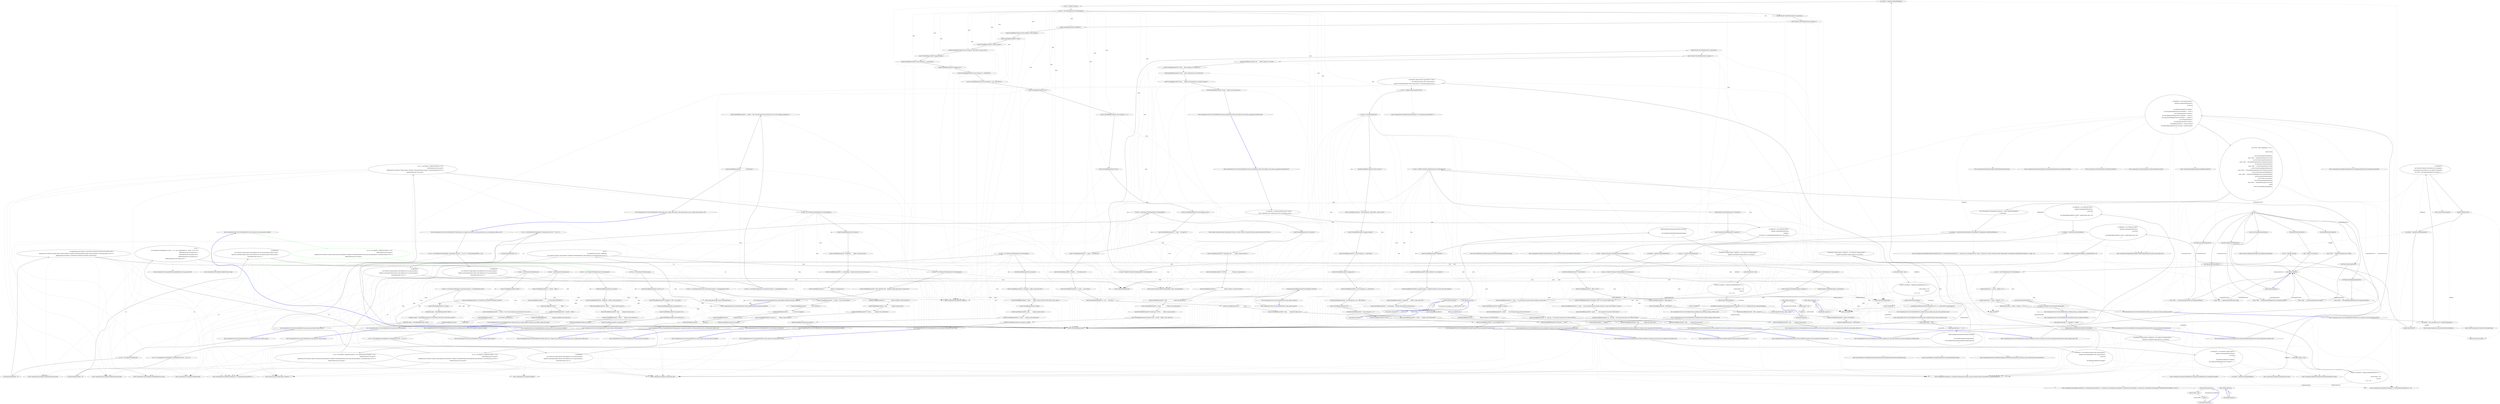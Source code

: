 digraph  {
m2_51 [label="Entry CommandLine.Tests.Unit.Text.HelpTextTests.Create_instance_with_enum_options_disabled()", span="99-99", cluster="CommandLine.Tests.Unit.Text.HelpTextTests.Create_instance_with_enum_options_disabled()", file="ReflectionExtensions.cs"];
m2_52 [label="var sut = new HelpText { AddDashesToOption = true }\r\n                .AddPreOptionsLine(''pre-options'')\r\n                .AddOptions(new NotParsed<Options_With_Enum_Having_HelpText>(TypeInfo.Create(typeof(Options_With_Enum_Having_HelpText)), Enumerable.Empty<Error>()))\r\n                .AddPostOptionsLine(''post-options'')", span="103-106", cluster="CommandLine.Tests.Unit.Text.HelpTextTests.Create_instance_with_enum_options_disabled()", color=green, community=0, file="ReflectionExtensions.cs"];
m2_53 [label="var lines = sut.ToString().ToNotEmptyLines().TrimStringArray()", span="110-110", cluster="CommandLine.Tests.Unit.Text.HelpTextTests.Create_instance_with_enum_options_disabled()", file="ReflectionExtensions.cs"];
m2_54 [label="lines[0].ShouldBeEquivalentTo(''pre-options'')", span="111-111", cluster="CommandLine.Tests.Unit.Text.HelpTextTests.Create_instance_with_enum_options_disabled()", file="ReflectionExtensions.cs"];
m2_55 [label="lines[1].ShouldBeEquivalentTo(''--stringvalue    Define a string value here.'')", span="112-112", cluster="CommandLine.Tests.Unit.Text.HelpTextTests.Create_instance_with_enum_options_disabled()", file="ReflectionExtensions.cs"];
m2_56 [label="lines[2].ShouldBeEquivalentTo(''--shape          Define a enum value here.'')", span="113-113", cluster="CommandLine.Tests.Unit.Text.HelpTextTests.Create_instance_with_enum_options_disabled()", file="ReflectionExtensions.cs"];
m2_57 [label="lines[3].ShouldBeEquivalentTo(''--help           Display this help screen.'')", span="114-114", cluster="CommandLine.Tests.Unit.Text.HelpTextTests.Create_instance_with_enum_options_disabled()", file="ReflectionExtensions.cs"];
m2_58 [label="lines[4].ShouldBeEquivalentTo(''--version        Display version information.'')", span="115-115", cluster="CommandLine.Tests.Unit.Text.HelpTextTests.Create_instance_with_enum_options_disabled()", file="ReflectionExtensions.cs"];
m2_59 [label="lines[5].ShouldBeEquivalentTo(''post-options'')", span="116-116", cluster="CommandLine.Tests.Unit.Text.HelpTextTests.Create_instance_with_enum_options_disabled()", file="ReflectionExtensions.cs"];
m2_60 [label="Exit CommandLine.Tests.Unit.Text.HelpTextTests.Create_instance_with_enum_options_disabled()", span="99-99", cluster="CommandLine.Tests.Unit.Text.HelpTextTests.Create_instance_with_enum_options_disabled()", file="ReflectionExtensions.cs"];
m2_79 [label="Entry CommandLine.Tests.Unit.Text.HelpTextTests.When_help_text_is_longer_than_width_it_will_wrap_around_as_if_in_a_column_given_width_of_100()", span="162-162", cluster="CommandLine.Tests.Unit.Text.HelpTextTests.When_help_text_is_longer_than_width_it_will_wrap_around_as_if_in_a_column_given_width_of_100()", file="ReflectionExtensions.cs"];
m2_81 [label="sut.AddOptions(\r\n                new NotParsed<Simple_Options_With_HelpText_Set_To_Long_Description>(\r\n                    TypeInfo.Create(typeof(Simple_Options_With_HelpText_Set_To_Long_Description)),\r\n                    Enumerable.Empty<Error>()))", span="167-170", cluster="CommandLine.Tests.Unit.Text.HelpTextTests.When_help_text_is_longer_than_width_it_will_wrap_around_as_if_in_a_column_given_width_of_100()", file="ReflectionExtensions.cs"];
m2_82 [label="var lines = sut.ToString().Split(new[] { Environment.NewLine }, StringSplitOptions.None)", span="173-173", cluster="CommandLine.Tests.Unit.Text.HelpTextTests.When_help_text_is_longer_than_width_it_will_wrap_around_as_if_in_a_column_given_width_of_100()", file="ReflectionExtensions.cs"];
m2_80 [label="var sut = new HelpText(new HeadingInfo(''CommandLine.Tests.dll'', ''1.9.4.131'')) { MaximumDisplayWidth = 100}", span="166-166", cluster="CommandLine.Tests.Unit.Text.HelpTextTests.When_help_text_is_longer_than_width_it_will_wrap_around_as_if_in_a_column_given_width_of_100()", file="ReflectionExtensions.cs"];
m2_83 [label="lines[2].ShouldBeEquivalentTo(''  v, verbose    This is the description of the verbosity to test out the wrapping capabilities of '')", span="174-174", cluster="CommandLine.Tests.Unit.Text.HelpTextTests.When_help_text_is_longer_than_width_it_will_wrap_around_as_if_in_a_column_given_width_of_100()", file="ReflectionExtensions.cs"];
m2_84 [label="lines[3].ShouldBeEquivalentTo(''                the Help Text.'')", span="176-176", cluster="CommandLine.Tests.Unit.Text.HelpTextTests.When_help_text_is_longer_than_width_it_will_wrap_around_as_if_in_a_column_given_width_of_100()", file="ReflectionExtensions.cs"];
m2_85 [label="Exit CommandLine.Tests.Unit.Text.HelpTextTests.When_help_text_is_longer_than_width_it_will_wrap_around_as_if_in_a_column_given_width_of_100()", span="162-162", cluster="CommandLine.Tests.Unit.Text.HelpTextTests.When_help_text_is_longer_than_width_it_will_wrap_around_as_if_in_a_column_given_width_of_100()", file="ReflectionExtensions.cs"];
m2_16 [label="Entry CommandLine.Text.HelpText.HelpText(string, string)", span="83-83", cluster="CommandLine.Text.HelpText.HelpText(string, string)", file="ReflectionExtensions.cs"];
m2_141 [label="Entry CommandLine.Text.HelpText.RenderParsingErrorsText<T>(CommandLine.ParserResult<T>, System.Func<CommandLine.Error, string>, System.Func<System.Collections.Generic.IEnumerable<CommandLine.MutuallyExclusiveSetError>, string>, int)", span="481-481", cluster="CommandLine.Text.HelpText.RenderParsingErrorsText<T>(CommandLine.ParserResult<T>, System.Func<CommandLine.Error, string>, System.Func<System.Collections.Generic.IEnumerable<CommandLine.MutuallyExclusiveSetError>, string>, int)", file="ReflectionExtensions.cs"];
m2_22 [label="Entry CommandLine.Tests.Unit.Text.HelpTextTests.Create_instance_with_options()", span="51-51", cluster="CommandLine.Tests.Unit.Text.HelpTextTests.Create_instance_with_options()", file="ReflectionExtensions.cs"];
m2_23 [label="var sut = new HelpText { AddDashesToOption = true }\r\n                .AddPreOptionsLine(''pre-options'')\r\n                .AddOptions(new NotParsed<Simple_Options>(TypeInfo.Create(typeof(Simple_Options)), Enumerable.Empty<Error>()))\r\n                .AddPostOptionsLine(''post-options'')", span="55-58", cluster="CommandLine.Tests.Unit.Text.HelpTextTests.Create_instance_with_options()", file="ReflectionExtensions.cs"];
m2_24 [label="var lines = sut.ToString().ToNotEmptyLines().TrimStringArray()", span="62-62", cluster="CommandLine.Tests.Unit.Text.HelpTextTests.Create_instance_with_options()", file="ReflectionExtensions.cs"];
m2_25 [label="lines[0].ShouldBeEquivalentTo(''pre-options'')", span="63-63", cluster="CommandLine.Tests.Unit.Text.HelpTextTests.Create_instance_with_options()", file="ReflectionExtensions.cs"];
m2_26 [label="lines[1].ShouldBeEquivalentTo(''--stringvalue         Define a string value here.'')", span="64-64", cluster="CommandLine.Tests.Unit.Text.HelpTextTests.Create_instance_with_options()", file="ReflectionExtensions.cs"];
m2_27 [label="lines[2].ShouldBeEquivalentTo(''-s, --shortandlong    Example with both short and long name.'')", span="65-65", cluster="CommandLine.Tests.Unit.Text.HelpTextTests.Create_instance_with_options()", file="ReflectionExtensions.cs"];
m2_28 [label="lines[3].ShouldBeEquivalentTo(''-i                    Define a int sequence here.'')", span="66-66", cluster="CommandLine.Tests.Unit.Text.HelpTextTests.Create_instance_with_options()", file="ReflectionExtensions.cs"];
m2_29 [label="lines[4].ShouldBeEquivalentTo(''-x                    Define a boolean or switch value here.'')", span="67-67", cluster="CommandLine.Tests.Unit.Text.HelpTextTests.Create_instance_with_options()", file="ReflectionExtensions.cs"];
m2_30 [label="lines[5].ShouldBeEquivalentTo(''--help                Display this help screen.'')", span="68-68", cluster="CommandLine.Tests.Unit.Text.HelpTextTests.Create_instance_with_options()", file="ReflectionExtensions.cs"];
m2_31 [label="lines[6].ShouldBeEquivalentTo(''--version             Display version information.'')", span="69-69", cluster="CommandLine.Tests.Unit.Text.HelpTextTests.Create_instance_with_options()", file="ReflectionExtensions.cs"];
m2_32 [label="lines[7].ShouldBeEquivalentTo(''value pos. 0          Define a long value here.'')", span="70-70", cluster="CommandLine.Tests.Unit.Text.HelpTextTests.Create_instance_with_options()", file="ReflectionExtensions.cs"];
m2_33 [label="lines[8].ShouldBeEquivalentTo(''post-options'')", span="71-71", cluster="CommandLine.Tests.Unit.Text.HelpTextTests.Create_instance_with_options()", file="ReflectionExtensions.cs"];
m2_34 [label="Exit CommandLine.Tests.Unit.Text.HelpTextTests.Create_instance_with_options()", span="51-51", cluster="CommandLine.Tests.Unit.Text.HelpTextTests.Create_instance_with_options()", file="ReflectionExtensions.cs"];
m2_86 [label="Entry CommandLine.Tests.Unit.Text.HelpTextTests.When_help_text_has_hidden_option_it_should_not_be_added_to_help_text_output()", span="181-181", cluster="CommandLine.Tests.Unit.Text.HelpTextTests.When_help_text_has_hidden_option_it_should_not_be_added_to_help_text_output()", file="ReflectionExtensions.cs"];
m2_88 [label="sut.AddOptions(\r\n                new NotParsed<Simple_Options_With_HelpText_Set_To_Long_Description>(\r\n                    TypeInfo.Create(typeof(Simple_Options_With_HelpText_Set_To_Long_Description)),\r\n                    Enumerable.Empty<Error>()))", span="186-189", cluster="CommandLine.Tests.Unit.Text.HelpTextTests.When_help_text_has_hidden_option_it_should_not_be_added_to_help_text_output()", file="ReflectionExtensions.cs"];
m2_89 [label="var lines = sut.ToString().Split(new[] { Environment.NewLine }, StringSplitOptions.None)", span="192-192", cluster="CommandLine.Tests.Unit.Text.HelpTextTests.When_help_text_has_hidden_option_it_should_not_be_added_to_help_text_output()", file="ReflectionExtensions.cs"];
m2_87 [label="var sut = new HelpText(new HeadingInfo(''CommandLine.Tests.dll'', ''1.9.4.131''))", span="185-185", cluster="CommandLine.Tests.Unit.Text.HelpTextTests.When_help_text_has_hidden_option_it_should_not_be_added_to_help_text_output()", file="ReflectionExtensions.cs"];
m2_90 [label="lines[2].ShouldBeEquivalentTo(''  v, verbose    This is the description of the verbosity to test out the '')", span="193-193", cluster="CommandLine.Tests.Unit.Text.HelpTextTests.When_help_text_has_hidden_option_it_should_not_be_added_to_help_text_output()", file="ReflectionExtensions.cs"];
m2_91 [label="lines[3].ShouldBeEquivalentTo(''                wrapping capabilities of the Help Text.'')", span="195-195", cluster="CommandLine.Tests.Unit.Text.HelpTextTests.When_help_text_has_hidden_option_it_should_not_be_added_to_help_text_output()", file="ReflectionExtensions.cs"];
m2_92 [label="Exit CommandLine.Tests.Unit.Text.HelpTextTests.When_help_text_has_hidden_option_it_should_not_be_added_to_help_text_output()", span="181-181", cluster="CommandLine.Tests.Unit.Text.HelpTextTests.When_help_text_has_hidden_option_it_should_not_be_added_to_help_text_output()", file="ReflectionExtensions.cs"];
m2_307 [label="Entry CommandLine.Infrastructure.ReflectionHelper.SetAttributeOverride(System.Collections.Generic.IEnumerable<System.Attribute>)", span="29-29", cluster="CommandLine.Infrastructure.ReflectionHelper.SetAttributeOverride(System.Collections.Generic.IEnumerable<System.Attribute>)", file="ReflectionExtensions.cs"];
m2_249 [label="Entry CommandLine.Text.HelpText.RenderUsageText<T>(CommandLine.ParserResult<T>)", span="539-539", cluster="CommandLine.Text.HelpText.RenderUsageText<T>(CommandLine.ParserResult<T>)", file="ReflectionExtensions.cs"];
m2_93 [label="Entry CommandLine.Tests.Unit.Text.HelpTextTests.Long_help_text_without_spaces()", span="200-200", cluster="CommandLine.Tests.Unit.Text.HelpTextTests.Long_help_text_without_spaces()", file="ReflectionExtensions.cs"];
m2_96 [label="sut.AddOptions(\r\n                new NotParsed<Simple_Options_With_HelpText_Set_To_Long_Description_Without_Spaces>(\r\n                    TypeInfo.Create(typeof(Simple_Options_With_HelpText_Set_To_Long_Description_Without_Spaces)),\r\n                    Enumerable.Empty<Error>()))", span="206-209", cluster="CommandLine.Tests.Unit.Text.HelpTextTests.Long_help_text_without_spaces()", file="ReflectionExtensions.cs"];
m2_97 [label="var lines = sut.ToString().ToNotEmptyLines()", span="212-212", cluster="CommandLine.Tests.Unit.Text.HelpTextTests.Long_help_text_without_spaces()", file="ReflectionExtensions.cs"];
m2_94 [label="var sut = new HelpText(new HeadingInfo(''CommandLine.Tests.dll'', ''1.9.4.131''))", span="204-204", cluster="CommandLine.Tests.Unit.Text.HelpTextTests.Long_help_text_without_spaces()", file="ReflectionExtensions.cs"];
m2_95 [label="sut.MaximumDisplayWidth = 40", span="205-205", cluster="CommandLine.Tests.Unit.Text.HelpTextTests.Long_help_text_without_spaces()", file="ReflectionExtensions.cs"];
m2_98 [label="lines[1].ShouldBeEquivalentTo(''  v, verbose    Before '')", span="213-213", cluster="CommandLine.Tests.Unit.Text.HelpTextTests.Long_help_text_without_spaces()", file="ReflectionExtensions.cs"];
m2_99 [label="lines[2].ShouldBeEquivalentTo(''                012345678901234567890123'')", span="214-214", cluster="CommandLine.Tests.Unit.Text.HelpTextTests.Long_help_text_without_spaces()", file="ReflectionExtensions.cs"];
m2_100 [label="lines[3].ShouldBeEquivalentTo(''                After'')", span="215-215", cluster="CommandLine.Tests.Unit.Text.HelpTextTests.Long_help_text_without_spaces()", file="ReflectionExtensions.cs"];
m2_101 [label="lines[4].ShouldBeEquivalentTo(''  input-file    Before '')", span="216-216", cluster="CommandLine.Tests.Unit.Text.HelpTextTests.Long_help_text_without_spaces()", file="ReflectionExtensions.cs"];
m2_102 [label="lines[5].ShouldBeEquivalentTo(''                012345678901234567890123'')", span="217-217", cluster="CommandLine.Tests.Unit.Text.HelpTextTests.Long_help_text_without_spaces()", file="ReflectionExtensions.cs"];
m2_103 [label="lines[6].ShouldBeEquivalentTo(''                456789 After'')", span="218-218", cluster="CommandLine.Tests.Unit.Text.HelpTextTests.Long_help_text_without_spaces()", file="ReflectionExtensions.cs"];
m2_104 [label="Exit CommandLine.Tests.Unit.Text.HelpTextTests.Long_help_text_without_spaces()", span="200-200", cluster="CommandLine.Tests.Unit.Text.HelpTextTests.Long_help_text_without_spaces()", file="ReflectionExtensions.cs"];
m2_327 [label="Entry System.Reflection.AssemblyTitleAttribute.AssemblyTitleAttribute(string)", span="0-0", cluster="System.Reflection.AssemblyTitleAttribute.AssemblyTitleAttribute(string)", file="ReflectionExtensions.cs"];
m2_346 [label="Entry System.Reflection.AssemblyCompanyAttribute.AssemblyCompanyAttribute(string)", span="0-0", cluster="System.Reflection.AssemblyCompanyAttribute.AssemblyCompanyAttribute(string)", file="ReflectionExtensions.cs"];
m2_309 [label="Entry Unk.BeTrue", span="", cluster="Unk.BeTrue", file="ReflectionExtensions.cs"];
m2_131 [label="Entry CommandLine.BadFormatTokenError.BadFormatTokenError(string)", span="226-226", cluster="CommandLine.BadFormatTokenError.BadFormatTokenError(string)", file="ReflectionExtensions.cs"];
m2_220 [label="Entry CommandLine.Tests.Unit.Text.HelpTextTests.Create_instance_with_options_and_values()", span="439-439", cluster="CommandLine.Tests.Unit.Text.HelpTextTests.Create_instance_with_options_and_values()", file="ReflectionExtensions.cs"];
m2_221 [label="var sut = new HelpText { AddDashesToOption = true }\r\n                .AddPreOptionsLine(''pre-options'')\r\n                .AddOptions(new NotParsed<Options_With_HelpText_And_MetaValue>(TypeInfo.Create(typeof(Options_With_HelpText_And_MetaValue)), Enumerable.Empty<Error>()))\r\n                .AddPostOptionsLine(''post-options'')", span="443-446", cluster="CommandLine.Tests.Unit.Text.HelpTextTests.Create_instance_with_options_and_values()", file="ReflectionExtensions.cs"];
m2_222 [label="var lines = sut.ToString().ToNotEmptyLines().TrimStringArray()", span="450-450", cluster="CommandLine.Tests.Unit.Text.HelpTextTests.Create_instance_with_options_and_values()", file="ReflectionExtensions.cs"];
m2_223 [label="lines[0].ShouldBeEquivalentTo(''pre-options'')", span="451-451", cluster="CommandLine.Tests.Unit.Text.HelpTextTests.Create_instance_with_options_and_values()", file="ReflectionExtensions.cs"];
m2_224 [label="lines[1].ShouldBeEquivalentTo(''--stringvalue=STR            Define a string value here.'')", span="452-452", cluster="CommandLine.Tests.Unit.Text.HelpTextTests.Create_instance_with_options_and_values()", file="ReflectionExtensions.cs"];
m2_225 [label="lines[2].ShouldBeEquivalentTo(''-i INTSEQ                    Define a int sequence here.'')", span="453-453", cluster="CommandLine.Tests.Unit.Text.HelpTextTests.Create_instance_with_options_and_values()", file="ReflectionExtensions.cs"];
m2_226 [label="lines[3].ShouldBeEquivalentTo(''-x                           Define a boolean or switch value here.'')", span="454-454", cluster="CommandLine.Tests.Unit.Text.HelpTextTests.Create_instance_with_options_and_values()", file="ReflectionExtensions.cs"];
m2_227 [label="lines[4].ShouldBeEquivalentTo(''--help                       Display this help screen.'')", span="455-455", cluster="CommandLine.Tests.Unit.Text.HelpTextTests.Create_instance_with_options_and_values()", file="ReflectionExtensions.cs"];
m2_228 [label="lines[5].ShouldBeEquivalentTo(''--version                    Display version information.'')", span="456-456", cluster="CommandLine.Tests.Unit.Text.HelpTextTests.Create_instance_with_options_and_values()", file="ReflectionExtensions.cs"];
m2_229 [label="lines[6].ShouldBeEquivalentTo(''number (pos. 0) NUM          Define a long value here.'')", span="457-457", cluster="CommandLine.Tests.Unit.Text.HelpTextTests.Create_instance_with_options_and_values()", file="ReflectionExtensions.cs"];
m2_230 [label="lines[7].ShouldBeEquivalentTo(''paintcolor (pos. 1) COLOR    Define a color value here.'')", span="458-458", cluster="CommandLine.Tests.Unit.Text.HelpTextTests.Create_instance_with_options_and_values()", file="ReflectionExtensions.cs"];
m2_231 [label="lines[8].ShouldBeEquivalentTo(''post-options'', lines[8])", span="459-459", cluster="CommandLine.Tests.Unit.Text.HelpTextTests.Create_instance_with_options_and_values()", file="ReflectionExtensions.cs"];
m2_232 [label="Exit CommandLine.Tests.Unit.Text.HelpTextTests.Create_instance_with_options_and_values()", span="439-439", cluster="CommandLine.Tests.Unit.Text.HelpTextTests.Create_instance_with_options_and_values()", file="ReflectionExtensions.cs"];
m2_164 [label="Entry CommandLine.Tests.Unit.Text.HelpTextTests.Invoke_AutoBuild_for_Options_returns_appropriate_formatted_text()", span="305-305", cluster="CommandLine.Tests.Unit.Text.HelpTextTests.Invoke_AutoBuild_for_Options_returns_appropriate_formatted_text()", file="ReflectionExtensions.cs"];
m2_165 [label="var fakeResult = new NotParsed<Simple_Options>(\r\n                TypeInfo.Create(typeof(Simple_Options)),\r\n                new Error[]\r\n                    {\r\n                        new BadFormatTokenError(''badtoken''),\r\n                        new SequenceOutOfRangeError(new NameInfo(''i'', ''''))\r\n                    })", span="308-314", cluster="CommandLine.Tests.Unit.Text.HelpTextTests.Invoke_AutoBuild_for_Options_returns_appropriate_formatted_text()", file="ReflectionExtensions.cs"];
m2_167 [label="var lines = helpText.ToString().ToNotEmptyLines().TrimStringArray()", span="320-320", cluster="CommandLine.Tests.Unit.Text.HelpTextTests.Invoke_AutoBuild_for_Options_returns_appropriate_formatted_text()", file="ReflectionExtensions.cs"];
m2_166 [label="var helpText = HelpText.AutoBuild(fakeResult)", span="317-317", cluster="CommandLine.Tests.Unit.Text.HelpTextTests.Invoke_AutoBuild_for_Options_returns_appropriate_formatted_text()", file="ReflectionExtensions.cs"];
m2_170 [label="lines[2].ShouldBeEquivalentTo(''ERROR(S):'')", span="329-329", cluster="CommandLine.Tests.Unit.Text.HelpTextTests.Invoke_AutoBuild_for_Options_returns_appropriate_formatted_text()", file="ReflectionExtensions.cs"];
m2_171 [label="lines[3].ShouldBeEquivalentTo(''Token 'badtoken' is not recognized.'')", span="330-330", cluster="CommandLine.Tests.Unit.Text.HelpTextTests.Invoke_AutoBuild_for_Options_returns_appropriate_formatted_text()", file="ReflectionExtensions.cs"];
m2_172 [label="lines[4].ShouldBeEquivalentTo(''A sequence option 'i' is defined with fewer or more items than required.'')", span="331-331", cluster="CommandLine.Tests.Unit.Text.HelpTextTests.Invoke_AutoBuild_for_Options_returns_appropriate_formatted_text()", file="ReflectionExtensions.cs"];
m2_173 [label="lines[5].ShouldBeEquivalentTo(''--stringvalue         Define a string value here.'')", span="332-332", cluster="CommandLine.Tests.Unit.Text.HelpTextTests.Invoke_AutoBuild_for_Options_returns_appropriate_formatted_text()", file="ReflectionExtensions.cs"];
m2_174 [label="lines[6].ShouldBeEquivalentTo(''-s, --shortandlong    Example with both short and long name.'')", span="333-333", cluster="CommandLine.Tests.Unit.Text.HelpTextTests.Invoke_AutoBuild_for_Options_returns_appropriate_formatted_text()", file="ReflectionExtensions.cs"];
m2_175 [label="lines[7].ShouldBeEquivalentTo(''-i                    Define a int sequence here.'')", span="334-334", cluster="CommandLine.Tests.Unit.Text.HelpTextTests.Invoke_AutoBuild_for_Options_returns_appropriate_formatted_text()", file="ReflectionExtensions.cs"];
m2_176 [label="lines[8].ShouldBeEquivalentTo(''-x                    Define a boolean or switch value here.'')", span="335-335", cluster="CommandLine.Tests.Unit.Text.HelpTextTests.Invoke_AutoBuild_for_Options_returns_appropriate_formatted_text()", file="ReflectionExtensions.cs"];
m2_177 [label="lines[9].ShouldBeEquivalentTo(''--help                Display this help screen.'')", span="336-336", cluster="CommandLine.Tests.Unit.Text.HelpTextTests.Invoke_AutoBuild_for_Options_returns_appropriate_formatted_text()", file="ReflectionExtensions.cs"];
m2_168 [label="lines[0].Should().StartWithEquivalent(''CommandLine'')", span="322-322", cluster="CommandLine.Tests.Unit.Text.HelpTextTests.Invoke_AutoBuild_for_Options_returns_appropriate_formatted_text()", file="ReflectionExtensions.cs"];
m2_169 [label="lines[1].Should().StartWithEquivalent(''Copyright (c)'')", span="323-323", cluster="CommandLine.Tests.Unit.Text.HelpTextTests.Invoke_AutoBuild_for_Options_returns_appropriate_formatted_text()", file="ReflectionExtensions.cs"];
m2_178 [label="Exit CommandLine.Tests.Unit.Text.HelpTextTests.Invoke_AutoBuild_for_Options_returns_appropriate_formatted_text()", span="305-305", cluster="CommandLine.Tests.Unit.Text.HelpTextTests.Invoke_AutoBuild_for_Options_returns_appropriate_formatted_text()", file="ReflectionExtensions.cs"];
m2_78 [label="Entry string.Split(string[], System.StringSplitOptions)", span="0-0", cluster="string.Split(string[], System.StringSplitOptions)", file="ReflectionExtensions.cs"];
m2_67 [label="Entry CommandLine.Tests.Unit.Text.HelpTextTests.When_help_text_is_longer_than_width_it_will_wrap_around_as_if_in_a_column_given_width_of_40()", span="137-137", cluster="CommandLine.Tests.Unit.Text.HelpTextTests.When_help_text_is_longer_than_width_it_will_wrap_around_as_if_in_a_column_given_width_of_40()", file="ReflectionExtensions.cs"];
m2_70 [label="sut.AddOptions(\r\n                new NotParsed<Simple_Options_With_HelpText_Set_To_Long_Description>(\r\n                    TypeInfo.Create(typeof(Simple_Options_With_HelpText_Set_To_Long_Description)),\r\n                    Enumerable.Empty<Error>()))", span="143-146", cluster="CommandLine.Tests.Unit.Text.HelpTextTests.When_help_text_is_longer_than_width_it_will_wrap_around_as_if_in_a_column_given_width_of_40()", file="ReflectionExtensions.cs"];
m2_71 [label="var lines = sut.ToString().Split(new[] { Environment.NewLine }, StringSplitOptions.None)", span="149-149", cluster="CommandLine.Tests.Unit.Text.HelpTextTests.When_help_text_is_longer_than_width_it_will_wrap_around_as_if_in_a_column_given_width_of_40()", file="ReflectionExtensions.cs"];
m2_68 [label="var sut = new HelpText(new HeadingInfo(''CommandLine.Tests.dll'', ''1.9.4.131''))", span="141-141", cluster="CommandLine.Tests.Unit.Text.HelpTextTests.When_help_text_is_longer_than_width_it_will_wrap_around_as_if_in_a_column_given_width_of_40()", file="ReflectionExtensions.cs"];
m2_69 [label="sut.MaximumDisplayWidth = 40", span="142-142", cluster="CommandLine.Tests.Unit.Text.HelpTextTests.When_help_text_is_longer_than_width_it_will_wrap_around_as_if_in_a_column_given_width_of_40()", file="ReflectionExtensions.cs"];
m2_72 [label="lines[2].ShouldBeEquivalentTo(''  v, verbose    This is the description'')", span="150-150", cluster="CommandLine.Tests.Unit.Text.HelpTextTests.When_help_text_is_longer_than_width_it_will_wrap_around_as_if_in_a_column_given_width_of_40()", file="ReflectionExtensions.cs"];
m2_73 [label="lines[3].ShouldBeEquivalentTo(''                of the verbosity to '')", span="152-152", cluster="CommandLine.Tests.Unit.Text.HelpTextTests.When_help_text_is_longer_than_width_it_will_wrap_around_as_if_in_a_column_given_width_of_40()", file="ReflectionExtensions.cs"];
m2_74 [label="lines[4].ShouldBeEquivalentTo(''                test out the wrapping '')", span="153-153", cluster="CommandLine.Tests.Unit.Text.HelpTextTests.When_help_text_is_longer_than_width_it_will_wrap_around_as_if_in_a_column_given_width_of_40()", file="ReflectionExtensions.cs"];
m2_75 [label="lines[5].ShouldBeEquivalentTo(''                capabilities of the '')", span="154-154", cluster="CommandLine.Tests.Unit.Text.HelpTextTests.When_help_text_is_longer_than_width_it_will_wrap_around_as_if_in_a_column_given_width_of_40()", file="ReflectionExtensions.cs"];
m2_76 [label="lines[6].ShouldBeEquivalentTo(''                Help Text.'')", span="155-155", cluster="CommandLine.Tests.Unit.Text.HelpTextTests.When_help_text_is_longer_than_width_it_will_wrap_around_as_if_in_a_column_given_width_of_40()", file="ReflectionExtensions.cs"];
m2_77 [label="Exit CommandLine.Tests.Unit.Text.HelpTextTests.When_help_text_is_longer_than_width_it_will_wrap_around_as_if_in_a_column_given_width_of_40()", span="137-137", cluster="CommandLine.Tests.Unit.Text.HelpTextTests.When_help_text_is_longer_than_width_it_will_wrap_around_as_if_in_a_column_given_width_of_40()", file="ReflectionExtensions.cs"];
m2_40 [label="Entry CommandLine.Tests.Unit.Text.HelpTextTests.Create_instance_with_enum_options_enabled()", span="76-76", cluster="CommandLine.Tests.Unit.Text.HelpTextTests.Create_instance_with_enum_options_enabled()", file="ReflectionExtensions.cs"];
m2_41 [label="var sut = new HelpText { AddDashesToOption = true, AddEnumValuesToHelpText = true }\r\n                .AddPreOptionsLine(''pre-options'')\r\n                .AddOptions(new NotParsed<Options_With_Enum_Having_HelpText>(TypeInfo.Create(typeof(Options_With_Enum_Having_HelpText)), Enumerable.Empty<Error>()))\r\n                .AddPostOptionsLine(''post-options'')", span="80-83", cluster="CommandLine.Tests.Unit.Text.HelpTextTests.Create_instance_with_enum_options_enabled()", file="ReflectionExtensions.cs"];
m2_42 [label="var lines = sut.ToString().ToNotEmptyLines().TrimStringArray()", span="87-87", cluster="CommandLine.Tests.Unit.Text.HelpTextTests.Create_instance_with_enum_options_enabled()", file="ReflectionExtensions.cs"];
m2_43 [label="lines[0].ShouldBeEquivalentTo(''pre-options'')", span="88-88", cluster="CommandLine.Tests.Unit.Text.HelpTextTests.Create_instance_with_enum_options_enabled()", file="ReflectionExtensions.cs"];
m2_44 [label="lines[1].ShouldBeEquivalentTo(''--stringvalue    Define a string value here.'')", span="89-89", cluster="CommandLine.Tests.Unit.Text.HelpTextTests.Create_instance_with_enum_options_enabled()", file="ReflectionExtensions.cs"];
m2_45 [label="lines[2].ShouldBeEquivalentTo(''--shape          Define a enum value here. Valid values: Circle, Square,'')", span="90-90", cluster="CommandLine.Tests.Unit.Text.HelpTextTests.Create_instance_with_enum_options_enabled()", file="ReflectionExtensions.cs"];
m2_46 [label="lines[3].ShouldBeEquivalentTo(''Triangle'')", span="91-91", cluster="CommandLine.Tests.Unit.Text.HelpTextTests.Create_instance_with_enum_options_enabled()", file="ReflectionExtensions.cs"];
m2_47 [label="lines[4].ShouldBeEquivalentTo(''--help           Display this help screen.'')", span="92-92", cluster="CommandLine.Tests.Unit.Text.HelpTextTests.Create_instance_with_enum_options_enabled()", file="ReflectionExtensions.cs"];
m2_48 [label="lines[5].ShouldBeEquivalentTo(''--version        Display version information.'')", span="93-93", cluster="CommandLine.Tests.Unit.Text.HelpTextTests.Create_instance_with_enum_options_enabled()", file="ReflectionExtensions.cs"];
m2_49 [label="lines[6].ShouldBeEquivalentTo(''post-options'')", span="94-94", cluster="CommandLine.Tests.Unit.Text.HelpTextTests.Create_instance_with_enum_options_enabled()", file="ReflectionExtensions.cs"];
m2_50 [label="Exit CommandLine.Tests.Unit.Text.HelpTextTests.Create_instance_with_enum_options_enabled()", span="76-76", cluster="CommandLine.Tests.Unit.Text.HelpTextTests.Create_instance_with_enum_options_enabled()", file="ReflectionExtensions.cs"];
m2_105 [label="Entry CommandLine.Tests.Unit.Text.HelpTextTests.Long_pre_and_post_lines_without_spaces()", span="223-223", cluster="CommandLine.Tests.Unit.Text.HelpTextTests.Long_pre_and_post_lines_without_spaces()", file="ReflectionExtensions.cs"];
m2_108 [label="sut.AddPreOptionsLine(''Before 0123456789012345678901234567890123456789012 After'')\r\n                .AddOptions(new NotParsed<Simple_Options_Without_HelpText>(TypeInfo.Create(typeof(Simple_Options_Without_HelpText)), Enumerable.Empty<Error>()))\r\n                .AddPostOptionsLine(''Before 0123456789012345678901234567890123456789 After'')", span="229-231", cluster="CommandLine.Tests.Unit.Text.HelpTextTests.Long_pre_and_post_lines_without_spaces()", file="ReflectionExtensions.cs"];
m2_109 [label="var lines = sut.ToString().ToNotEmptyLines()", span="234-234", cluster="CommandLine.Tests.Unit.Text.HelpTextTests.Long_pre_and_post_lines_without_spaces()", file="ReflectionExtensions.cs"];
m2_106 [label="var sut = new HelpText(''Heading Info.'')", span="227-227", cluster="CommandLine.Tests.Unit.Text.HelpTextTests.Long_pre_and_post_lines_without_spaces()", file="ReflectionExtensions.cs"];
m2_107 [label="sut.MaximumDisplayWidth = 40", span="228-228", cluster="CommandLine.Tests.Unit.Text.HelpTextTests.Long_pre_and_post_lines_without_spaces()", file="ReflectionExtensions.cs"];
m2_110 [label="lines[1].ShouldBeEquivalentTo(''Before '')", span="235-235", cluster="CommandLine.Tests.Unit.Text.HelpTextTests.Long_pre_and_post_lines_without_spaces()", file="ReflectionExtensions.cs"];
m2_111 [label="lines[2].ShouldBeEquivalentTo(''0123456789012345678901234567890123456789'')", span="236-236", cluster="CommandLine.Tests.Unit.Text.HelpTextTests.Long_pre_and_post_lines_without_spaces()", file="ReflectionExtensions.cs"];
m2_112 [label="lines[3].ShouldBeEquivalentTo(''012 After'')", span="237-237", cluster="CommandLine.Tests.Unit.Text.HelpTextTests.Long_pre_and_post_lines_without_spaces()", file="ReflectionExtensions.cs"];
m2_113 [label="lines[lines.Length - 3].ShouldBeEquivalentTo(''Before '')", span="238-238", cluster="CommandLine.Tests.Unit.Text.HelpTextTests.Long_pre_and_post_lines_without_spaces()", file="ReflectionExtensions.cs"];
m2_114 [label="lines[lines.Length - 2].ShouldBeEquivalentTo(''0123456789012345678901234567890123456789'')", span="239-239", cluster="CommandLine.Tests.Unit.Text.HelpTextTests.Long_pre_and_post_lines_without_spaces()", file="ReflectionExtensions.cs"];
m2_115 [label="lines[lines.Length - 1].ShouldBeEquivalentTo('' After'')", span="240-240", cluster="CommandLine.Tests.Unit.Text.HelpTextTests.Long_pre_and_post_lines_without_spaces()", file="ReflectionExtensions.cs"];
m2_116 [label="Exit CommandLine.Tests.Unit.Text.HelpTextTests.Long_pre_and_post_lines_without_spaces()", span="223-223", cluster="CommandLine.Tests.Unit.Text.HelpTextTests.Long_pre_and_post_lines_without_spaces()", file="ReflectionExtensions.cs"];
m2_205 [label="Entry CommandLine.Tests.Unit.Text.HelpTextTests.Invoke_AutoBuild_for_Verbs_with_unknown_verb_returns_appropriate_formatted_text()", span="406-406", cluster="CommandLine.Tests.Unit.Text.HelpTextTests.Invoke_AutoBuild_for_Verbs_with_unknown_verb_returns_appropriate_formatted_text()", file="ReflectionExtensions.cs"];
m2_207 [label="var fakeResult = new NotParsed<object>(\r\n                TypeInfo.Create(typeof(NullInstance),\r\n                    verbTypes),\r\n                new Error[] { new HelpVerbRequestedError(null, null, false) })", span="411-414", cluster="CommandLine.Tests.Unit.Text.HelpTextTests.Invoke_AutoBuild_for_Verbs_with_unknown_verb_returns_appropriate_formatted_text()", file="ReflectionExtensions.cs"];
m2_206 [label="var verbTypes = Enumerable.Empty<Type>().Concat(\r\n                new[] { typeof(Add_Verb), typeof(Commit_Verb), typeof(Clone_Verb) })", span="409-410", cluster="CommandLine.Tests.Unit.Text.HelpTextTests.Invoke_AutoBuild_for_Verbs_with_unknown_verb_returns_appropriate_formatted_text()", file="ReflectionExtensions.cs"];
m2_209 [label="var lines = helpText.ToString().ToNotEmptyLines().TrimStringArray()", span="420-420", cluster="CommandLine.Tests.Unit.Text.HelpTextTests.Invoke_AutoBuild_for_Verbs_with_unknown_verb_returns_appropriate_formatted_text()", file="ReflectionExtensions.cs"];
m2_208 [label="var helpText = HelpText.AutoBuild(fakeResult)", span="417-417", cluster="CommandLine.Tests.Unit.Text.HelpTextTests.Invoke_AutoBuild_for_Verbs_with_unknown_verb_returns_appropriate_formatted_text()", file="ReflectionExtensions.cs"];
m2_212 [label="lines[2].ShouldBeEquivalentTo(''add        Add file contents to the index.'')", span="430-430", cluster="CommandLine.Tests.Unit.Text.HelpTextTests.Invoke_AutoBuild_for_Verbs_with_unknown_verb_returns_appropriate_formatted_text()", file="ReflectionExtensions.cs"];
m2_213 [label="lines[3].ShouldBeEquivalentTo(''commit     Record changes to the repository.'')", span="431-431", cluster="CommandLine.Tests.Unit.Text.HelpTextTests.Invoke_AutoBuild_for_Verbs_with_unknown_verb_returns_appropriate_formatted_text()", file="ReflectionExtensions.cs"];
m2_214 [label="lines[4].ShouldBeEquivalentTo(''clone      Clone a repository into a new directory.'')", span="432-432", cluster="CommandLine.Tests.Unit.Text.HelpTextTests.Invoke_AutoBuild_for_Verbs_with_unknown_verb_returns_appropriate_formatted_text()", file="ReflectionExtensions.cs"];
m2_215 [label="lines[5].ShouldBeEquivalentTo(''help       Display more information on a specific command.'')", span="433-433", cluster="CommandLine.Tests.Unit.Text.HelpTextTests.Invoke_AutoBuild_for_Verbs_with_unknown_verb_returns_appropriate_formatted_text()", file="ReflectionExtensions.cs"];
m2_216 [label="lines[6].ShouldBeEquivalentTo(''version    Display version information.'')", span="434-434", cluster="CommandLine.Tests.Unit.Text.HelpTextTests.Invoke_AutoBuild_for_Verbs_with_unknown_verb_returns_appropriate_formatted_text()", file="ReflectionExtensions.cs"];
m2_210 [label="lines[0].Should().StartWithEquivalent(''CommandLine'')", span="423-423", cluster="CommandLine.Tests.Unit.Text.HelpTextTests.Invoke_AutoBuild_for_Verbs_with_unknown_verb_returns_appropriate_formatted_text()", file="ReflectionExtensions.cs"];
m2_211 [label="lines[1].Should().StartWithEquivalent(''Copyright (c)'')", span="424-424", cluster="CommandLine.Tests.Unit.Text.HelpTextTests.Invoke_AutoBuild_for_Verbs_with_unknown_verb_returns_appropriate_formatted_text()", file="ReflectionExtensions.cs"];
m2_217 [label="Exit CommandLine.Tests.Unit.Text.HelpTextTests.Invoke_AutoBuild_for_Verbs_with_unknown_verb_returns_appropriate_formatted_text()", span="406-406", cluster="CommandLine.Tests.Unit.Text.HelpTextTests.Invoke_AutoBuild_for_Verbs_with_unknown_verb_returns_appropriate_formatted_text()", file="ReflectionExtensions.cs"];
m2_0 [label="Entry CommandLine.Tests.Unit.Text.HelpTextTests.Create_empty_instance()", span="21-21", cluster="CommandLine.Tests.Unit.Text.HelpTextTests.Create_empty_instance()", file="ReflectionExtensions.cs"];
m2_1 [label="string.Empty.ShouldBeEquivalentTo(new HelpText().ToString())", span="23-23", cluster="CommandLine.Tests.Unit.Text.HelpTextTests.Create_empty_instance()", file="ReflectionExtensions.cs"];
m2_2 [label="Exit CommandLine.Tests.Unit.Text.HelpTextTests.Create_empty_instance()", span="21-21", cluster="CommandLine.Tests.Unit.Text.HelpTextTests.Create_empty_instance()", file="ReflectionExtensions.cs"];
m2_135 [label="Entry CommandLine.MissingRequiredOptionError.MissingRequiredOptionError(CommandLine.NameInfo)", span="327-327", cluster="CommandLine.MissingRequiredOptionError.MissingRequiredOptionError(CommandLine.NameInfo)", file="ReflectionExtensions.cs"];
m2_295 [label="Entry System.Type.ToTypeInfo()", span="174-174", cluster="System.Type.ToTypeInfo()", file="ReflectionExtensions.cs"];
m2_293 [label="Entry System.Globalization.CultureInfo.CultureInfo(string)", span="0-0", cluster="System.Globalization.CultureInfo.CultureInfo(string)", file="ReflectionExtensions.cs"];
m2_160 [label="Entry System.InvalidOperationException.InvalidOperationException()", span="0-0", cluster="System.InvalidOperationException.InvalidOperationException()", file="ReflectionExtensions.cs"];
m2_37 [label="Entry System.Linq.Enumerable.Empty<TResult>()", span="0-0", cluster="System.Linq.Enumerable.Empty<TResult>()", file="ReflectionExtensions.cs"];
m2_39 [label="Entry System.Collections.Generic.IEnumerable<string>.TrimStringArray()", span="15-15", cluster="System.Collections.Generic.IEnumerable<string>.TrimStringArray()", file="ReflectionExtensions.cs"];
m2_35 [label="Entry CommandLine.NotParsed<T>.NotParsed(CommandLine.TypeInfo, System.Collections.Generic.IEnumerable<CommandLine.Error>)", span="163-163", cluster="CommandLine.NotParsed<T>.NotParsed(CommandLine.TypeInfo, System.Collections.Generic.IEnumerable<CommandLine.Error>)", file="ReflectionExtensions.cs"];
m2_138 [label="Entry CommandLine.BadVerbSelectedError.BadVerbSelectedError(string)", span="393-393", cluster="CommandLine.BadVerbSelectedError.BadVerbSelectedError(string)", file="ReflectionExtensions.cs"];
m2_3 [label="Entry CommandLine.Text.HelpText.HelpText()", span="37-37", cluster="CommandLine.Text.HelpText.HelpText()", file="ReflectionExtensions.cs"];
m2_61 [label="Entry CommandLine.Tests.Unit.Text.HelpTextTests.When_defined_MetaValue_should_be_rendered()", span="121-121", cluster="CommandLine.Tests.Unit.Text.HelpTextTests.When_defined_MetaValue_should_be_rendered()", file="ReflectionExtensions.cs"];
m2_62 [label="var sut =\r\n                new HelpText(''Meta Value.'').AddOptions(\r\n                    new NotParsed<Options_With_MetaValue>(TypeInfo.Create(typeof(Options_With_MetaValue)), Enumerable.Empty<Error>()))", span="125-127", cluster="CommandLine.Tests.Unit.Text.HelpTextTests.When_defined_MetaValue_should_be_rendered()", file="ReflectionExtensions.cs"];
m2_63 [label="var lines = sut.ToString().ToNotEmptyLines().TrimStringArray()", span="130-130", cluster="CommandLine.Tests.Unit.Text.HelpTextTests.When_defined_MetaValue_should_be_rendered()", file="ReflectionExtensions.cs"];
m2_64 [label="lines[2].ShouldBeEquivalentTo(''i FILE, input-file=FILE    Required. Specify input FILE to be processed.'')", span="132-132", cluster="CommandLine.Tests.Unit.Text.HelpTextTests.When_defined_MetaValue_should_be_rendered()", file="ReflectionExtensions.cs"];
m2_65 [label="Exit CommandLine.Tests.Unit.Text.HelpTextTests.When_defined_MetaValue_should_be_rendered()", span="121-121", cluster="CommandLine.Tests.Unit.Text.HelpTextTests.When_defined_MetaValue_should_be_rendered()", file="ReflectionExtensions.cs"];
m2_19 [label="Entry CommandLine.Text.HelpText.AddPreOptionsLine(string)", span="345-345", cluster="CommandLine.Text.HelpText.AddPreOptionsLine(string)", file="ReflectionExtensions.cs"];
m2_233 [label="Entry CommandLine.Tests.Unit.Text.HelpTextTests.RenderUsageText_returns_properly_formatted_text()", span="464-464", cluster="CommandLine.Tests.Unit.Text.HelpTextTests.RenderUsageText_returns_properly_formatted_text()", file="ReflectionExtensions.cs"];
m2_234 [label="ParserResult<Options_With_Usage_Attribute> result =\r\n                new NotParsed<Options_With_Usage_Attribute>(\r\n                    TypeInfo.Create(typeof(Options_With_Usage_Attribute)), Enumerable.Empty<Error>())", span="467-469", cluster="CommandLine.Tests.Unit.Text.HelpTextTests.RenderUsageText_returns_properly_formatted_text()", file="ReflectionExtensions.cs"];
m2_236 [label="var lines = text.ToNotEmptyLines()", span="475-475", cluster="CommandLine.Tests.Unit.Text.HelpTextTests.RenderUsageText_returns_properly_formatted_text()", file="ReflectionExtensions.cs"];
m2_235 [label="var text = HelpText.RenderUsageText(result)", span="472-472", cluster="CommandLine.Tests.Unit.Text.HelpTextTests.RenderUsageText_returns_properly_formatted_text()", file="ReflectionExtensions.cs"];
m2_237 [label="lines[0].ShouldBeEquivalentTo(''Normal scenario:'')", span="478-478", cluster="CommandLine.Tests.Unit.Text.HelpTextTests.RenderUsageText_returns_properly_formatted_text()", file="ReflectionExtensions.cs"];
m2_238 [label="lines[1].ShouldBeEquivalentTo(''  mono testapp.exe --input file.bin --output out.bin'')", span="479-479", cluster="CommandLine.Tests.Unit.Text.HelpTextTests.RenderUsageText_returns_properly_formatted_text()", file="ReflectionExtensions.cs"];
m2_239 [label="lines[2].ShouldBeEquivalentTo(''Logging warnings:'')", span="480-480", cluster="CommandLine.Tests.Unit.Text.HelpTextTests.RenderUsageText_returns_properly_formatted_text()", file="ReflectionExtensions.cs"];
m2_240 [label="lines[3].ShouldBeEquivalentTo(''  mono testapp.exe -w --input file.bin'')", span="481-481", cluster="CommandLine.Tests.Unit.Text.HelpTextTests.RenderUsageText_returns_properly_formatted_text()", file="ReflectionExtensions.cs"];
m2_241 [label="lines[4].ShouldBeEquivalentTo(''Logging errors:'')", span="482-482", cluster="CommandLine.Tests.Unit.Text.HelpTextTests.RenderUsageText_returns_properly_formatted_text()", file="ReflectionExtensions.cs"];
m2_242 [label="lines[5].ShouldBeEquivalentTo(''  mono testapp.exe -e --input file.bin'')", span="483-483", cluster="CommandLine.Tests.Unit.Text.HelpTextTests.RenderUsageText_returns_properly_formatted_text()", file="ReflectionExtensions.cs"];
m2_243 [label="lines[6].ShouldBeEquivalentTo(''  mono testapp.exe --errs --input=file.bin'')", span="484-484", cluster="CommandLine.Tests.Unit.Text.HelpTextTests.RenderUsageText_returns_properly_formatted_text()", file="ReflectionExtensions.cs"];
m2_244 [label="lines[7].ShouldBeEquivalentTo(''List:'')", span="485-485", cluster="CommandLine.Tests.Unit.Text.HelpTextTests.RenderUsageText_returns_properly_formatted_text()", file="ReflectionExtensions.cs"];
m2_245 [label="lines[8].ShouldBeEquivalentTo(''  mono testapp.exe -l 1,2'')", span="486-486", cluster="CommandLine.Tests.Unit.Text.HelpTextTests.RenderUsageText_returns_properly_formatted_text()", file="ReflectionExtensions.cs"];
m2_246 [label="lines[9].ShouldBeEquivalentTo(''Value:'')", span="487-487", cluster="CommandLine.Tests.Unit.Text.HelpTextTests.RenderUsageText_returns_properly_formatted_text()", file="ReflectionExtensions.cs"];
m2_247 [label="lines[10].ShouldBeEquivalentTo(''  mono testapp.exe value'')", span="488-488", cluster="CommandLine.Tests.Unit.Text.HelpTextTests.RenderUsageText_returns_properly_formatted_text()", file="ReflectionExtensions.cs"];
m2_248 [label="Exit CommandLine.Tests.Unit.Text.HelpTextTests.RenderUsageText_returns_properly_formatted_text()", span="464-464", cluster="CommandLine.Tests.Unit.Text.HelpTextTests.RenderUsageText_returns_properly_formatted_text()", file="ReflectionExtensions.cs"];
m2_317 [label="Entry CommandLine.Tests.Unit.Text.HelpTextTests.AutoBuild_with_assembly_title_and_version_attributes_only()", span="599-599", cluster="CommandLine.Tests.Unit.Text.HelpTextTests.AutoBuild_with_assembly_title_and_version_attributes_only()", file="ReflectionExtensions.cs"];
m2_321 [label="ParserResult<Simple_Options> fakeResult = new NotParsed<Simple_Options>(\r\n                    TypeInfo.Create(typeof (Simple_Options)), new Error[0])", span="612-613", cluster="CommandLine.Tests.Unit.Text.HelpTextTests.AutoBuild_with_assembly_title_and_version_attributes_only()", file="ReflectionExtensions.cs"];
m2_320 [label="ReflectionHelper.SetAttributeOverride(new Attribute[]\r\n                {\r\n                    new AssemblyTitleAttribute(expectedTitle),\r\n                    new AssemblyInformationalVersionAttribute(expectedVersion)\r\n                })", span="606-610", cluster="CommandLine.Tests.Unit.Text.HelpTextTests.AutoBuild_with_assembly_title_and_version_attributes_only()", file="ReflectionExtensions.cs"];
m2_322 [label="bool onErrorCalled = false", span="614-614", cluster="CommandLine.Tests.Unit.Text.HelpTextTests.AutoBuild_with_assembly_title_and_version_attributes_only()", file="ReflectionExtensions.cs"];
m2_323 [label="HelpText actualResult = HelpText.AutoBuild(fakeResult, ht =>\r\n                {\r\n                    onErrorCalled = true;\r\n                    return ht;\r\n                }, ex => ex)", span="615-619", cluster="CommandLine.Tests.Unit.Text.HelpTextTests.AutoBuild_with_assembly_title_and_version_attributes_only()", file="ReflectionExtensions.cs"];
m2_318 [label="string expectedTitle = ''Title''", span="603-603", cluster="CommandLine.Tests.Unit.Text.HelpTextTests.AutoBuild_with_assembly_title_and_version_attributes_only()", file="ReflectionExtensions.cs"];
m2_319 [label="string expectedVersion = ''1.2.3.4''", span="604-604", cluster="CommandLine.Tests.Unit.Text.HelpTextTests.AutoBuild_with_assembly_title_and_version_attributes_only()", file="ReflectionExtensions.cs"];
m2_324 [label="onErrorCalled.Should().BeTrue()", span="621-621", cluster="CommandLine.Tests.Unit.Text.HelpTextTests.AutoBuild_with_assembly_title_and_version_attributes_only()", file="ReflectionExtensions.cs"];
m2_325 [label="actualResult.Heading.Should().Be(string.Format(''{0} {1}'', expectedTitle, expectedVersion))", span="622-622", cluster="CommandLine.Tests.Unit.Text.HelpTextTests.AutoBuild_with_assembly_title_and_version_attributes_only()", file="ReflectionExtensions.cs"];
m2_326 [label="Exit CommandLine.Tests.Unit.Text.HelpTextTests.AutoBuild_with_assembly_title_and_version_attributes_only()", span="599-599", cluster="CommandLine.Tests.Unit.Text.HelpTextTests.AutoBuild_with_assembly_title_and_version_attributes_only()", file="ReflectionExtensions.cs"];
m2_140 [label="Entry CommandLine.HelpVerbRequestedError.HelpVerbRequestedError(string, System.Type, bool)", span="419-419", cluster="CommandLine.HelpVerbRequestedError.HelpVerbRequestedError(string, System.Type, bool)", file="ReflectionExtensions.cs"];
m2_328 [label="Entry System.Reflection.AssemblyInformationalVersionAttribute.AssemblyInformationalVersionAttribute(string)", span="0-0", cluster="System.Reflection.AssemblyInformationalVersionAttribute.AssemblyInformationalVersionAttribute(string)", file="ReflectionExtensions.cs"];
m2_347 [label="Entry Unk.BeFalse", span="", cluster="Unk.BeFalse", file="ReflectionExtensions.cs"];
m2_136 [label="Entry CommandLine.SequenceOutOfRangeError.SequenceOutOfRangeError(CommandLine.NameInfo)", span="371-371", cluster="CommandLine.SequenceOutOfRangeError.SequenceOutOfRangeError(CommandLine.NameInfo)", file="ReflectionExtensions.cs"];
m2_38 [label="Entry CommandLine.Text.HelpText.AddOptions<T>(CommandLine.ParserResult<T>)", span="412-412", cluster="CommandLine.Text.HelpText.AddOptions<T>(CommandLine.ParserResult<T>)", file="ReflectionExtensions.cs"];
m2_281 [label="Entry CommandLine.Tests.Unit.Text.HelpTextTests.Default_set_to_sequence_should_be_properly_printed()", span="545-545", cluster="CommandLine.Tests.Unit.Text.HelpTextTests.Default_set_to_sequence_should_be_properly_printed()", file="ReflectionExtensions.cs"];
m2_283 [label="var fakeResult =\r\n                new NotParsed<Options_With_Default_Set_To_Sequence>(\r\n                    typeof(Options_With_Default_Set_To_Sequence).ToTypeInfo(),\r\n                    new Error[] { new BadFormatTokenError(''badtoken'') })", span="549-552", cluster="CommandLine.Tests.Unit.Text.HelpTextTests.Default_set_to_sequence_should_be_properly_printed()", file="ReflectionExtensions.cs"];
m2_287 [label="var text = helpText.ToString()", span="560-560", cluster="CommandLine.Tests.Unit.Text.HelpTextTests.Default_set_to_sequence_should_be_properly_printed()", file="ReflectionExtensions.cs"];
m2_288 [label="var lines = text.ToNotEmptyLines().TrimStringArray()", span="561-561", cluster="CommandLine.Tests.Unit.Text.HelpTextTests.Default_set_to_sequence_should_be_properly_printed()", file="ReflectionExtensions.cs"];
m2_282 [label="var handlers = new CultureInfo(''en-US'').MakeCultureHandlers()", span="548-548", cluster="CommandLine.Tests.Unit.Text.HelpTextTests.Default_set_to_sequence_should_be_properly_printed()", file="ReflectionExtensions.cs"];
m2_284 [label="handlers.ChangeCulture()", span="555-555", cluster="CommandLine.Tests.Unit.Text.HelpTextTests.Default_set_to_sequence_should_be_properly_printed()", file="ReflectionExtensions.cs"];
m2_285 [label="var helpText = HelpText.AutoBuild(fakeResult)", span="556-556", cluster="CommandLine.Tests.Unit.Text.HelpTextTests.Default_set_to_sequence_should_be_properly_printed()", file="ReflectionExtensions.cs"];
m2_286 [label="handlers.ResetCulture()", span="557-557", cluster="CommandLine.Tests.Unit.Text.HelpTextTests.Default_set_to_sequence_should_be_properly_printed()", file="ReflectionExtensions.cs"];
m2_289 [label="lines[4].Should().Be(''-z, --strseq    (Default: a b c)'')", span="563-563", cluster="CommandLine.Tests.Unit.Text.HelpTextTests.Default_set_to_sequence_should_be_properly_printed()", file="ReflectionExtensions.cs"];
m2_290 [label="lines[5].Should().Be(''-y, --intseq    (Default: 1 2 3)'')", span="564-564", cluster="CommandLine.Tests.Unit.Text.HelpTextTests.Default_set_to_sequence_should_be_properly_printed()", file="ReflectionExtensions.cs"];
m2_291 [label="lines[6].Should().Be(''-q, --dblseq    (Default: 1.1 2.2 3.3)'')", span="565-565", cluster="CommandLine.Tests.Unit.Text.HelpTextTests.Default_set_to_sequence_should_be_properly_printed()", file="ReflectionExtensions.cs"];
m2_292 [label="Exit CommandLine.Tests.Unit.Text.HelpTextTests.Default_set_to_sequence_should_be_properly_printed()", span="545-545", cluster="CommandLine.Tests.Unit.Text.HelpTextTests.Default_set_to_sequence_should_be_properly_printed()", file="ReflectionExtensions.cs"];
m2_219 [label="Entry CommandLine.TypeInfo.Create(System.Type, System.Collections.Generic.IEnumerable<System.Type>)", span="34-34", cluster="CommandLine.TypeInfo.Create(System.Type, System.Collections.Generic.IEnumerable<System.Type>)", file="ReflectionExtensions.cs"];
m2_142 [label="Entry lambda expression", span="263-284", cluster="lambda expression", file="ReflectionExtensions.cs"];
m2_143 [label="err.Tag", span="265-265", cluster="lambda expression", file="ReflectionExtensions.cs"];
m2_145 [label="return ''ERR '' + ((BadFormatTokenError)err).Token;", span="268-268", cluster="lambda expression", file="ReflectionExtensions.cs"];
m2_147 [label="return ''ERR '' + ((MissingValueOptionError)err).NameInfo.NameText;", span="270-270", cluster="lambda expression", file="ReflectionExtensions.cs"];
m2_149 [label="return ''ERR '' + ((UnknownOptionError)err).Token;", span="272-272", cluster="lambda expression", file="ReflectionExtensions.cs"];
m2_151 [label="return ''ERR '' + ((MissingRequiredOptionError)err).NameInfo.NameText;", span="274-274", cluster="lambda expression", file="ReflectionExtensions.cs"];
m2_153 [label="return ''ERR '' + ((SequenceOutOfRangeError)err).NameInfo.NameText;", span="276-276", cluster="lambda expression", file="ReflectionExtensions.cs"];
m2_157 [label="return ''ERR '' + ((BadVerbSelectedError)err).Token;", span="280-280", cluster="lambda expression", file="ReflectionExtensions.cs"];
m2_310 [label="Entry lambda expression", span="583-587", cluster="lambda expression", file="ReflectionExtensions.cs"];
m2_314 [label="Entry lambda expression", span="587-587", cluster="lambda expression", file="ReflectionExtensions.cs"];
m2_330 [label="Entry lambda expression", span="615-619", cluster="lambda expression", file="ReflectionExtensions.cs"];
m2_334 [label="Entry lambda expression", span="619-619", cluster="lambda expression", file="ReflectionExtensions.cs"];
m2_348 [label="Entry lambda expression", span="646-650", cluster="lambda expression", file="ReflectionExtensions.cs"];
m2_352 [label="Entry lambda expression", span="650-650", cluster="lambda expression", file="ReflectionExtensions.cs"];
m2_144 [label="ErrorType.BadFormatTokenError", span="267-267", cluster="lambda expression", file="ReflectionExtensions.cs"];
m2_146 [label="ErrorType.MissingValueOptionError", span="269-269", cluster="lambda expression", file="ReflectionExtensions.cs"];
m2_148 [label="ErrorType.UnknownOptionError", span="271-271", cluster="lambda expression", file="ReflectionExtensions.cs"];
m2_150 [label="ErrorType.MissingRequiredOptionError", span="273-273", cluster="lambda expression", file="ReflectionExtensions.cs"];
m2_152 [label="ErrorType.SequenceOutOfRangeError", span="275-275", cluster="lambda expression", file="ReflectionExtensions.cs"];
m2_154 [label="ErrorType.NoVerbSelectedError", span="277-277", cluster="lambda expression", file="ReflectionExtensions.cs"];
m2_156 [label="ErrorType.BadVerbSelectedError", span="279-279", cluster="lambda expression", file="ReflectionExtensions.cs"];
m2_158 [label="throw new InvalidOperationException();", span="282-282", cluster="lambda expression", file="ReflectionExtensions.cs"];
m2_159 [label="Exit lambda expression", span="263-284", cluster="lambda expression", file="ReflectionExtensions.cs"];
m2_313 [label="Exit lambda expression", span="583-587", cluster="lambda expression", file="ReflectionExtensions.cs"];
m2_311 [label="onErrorCalled = true", span="585-585", cluster="lambda expression", file="ReflectionExtensions.cs"];
m2_312 [label="return ht;", span="586-586", cluster="lambda expression", file="ReflectionExtensions.cs"];
m2_316 [label="Exit lambda expression", span="587-587", cluster="lambda expression", file="ReflectionExtensions.cs"];
m2_315 [label=ex, span="587-587", cluster="lambda expression", file="ReflectionExtensions.cs"];
m2_333 [label="Exit lambda expression", span="615-619", cluster="lambda expression", file="ReflectionExtensions.cs"];
m2_331 [label="onErrorCalled = true", span="617-617", cluster="lambda expression", file="ReflectionExtensions.cs"];
m2_332 [label="return ht;", span="618-618", cluster="lambda expression", file="ReflectionExtensions.cs"];
m2_336 [label="Exit lambda expression", span="619-619", cluster="lambda expression", file="ReflectionExtensions.cs"];
m2_335 [label=ex, span="619-619", cluster="lambda expression", file="ReflectionExtensions.cs"];
m2_351 [label="Exit lambda expression", span="646-650", cluster="lambda expression", file="ReflectionExtensions.cs"];
m2_349 [label="onErrorCalled = true", span="648-648", cluster="lambda expression", file="ReflectionExtensions.cs"];
m2_350 [label="return ht;", span="649-649", cluster="lambda expression", file="ReflectionExtensions.cs"];
m2_353 [label=ex, span="650-650", cluster="lambda expression", file="ReflectionExtensions.cs"];
m2_155 [label="return ''ERR no-verb-selected'';", span="278-278", cluster="lambda expression", file="ReflectionExtensions.cs"];
m2_354 [label="Exit lambda expression", span="650-650", cluster="lambda expression", file="ReflectionExtensions.cs"];
m2_36 [label="Entry CommandLine.TypeInfo.Create(System.Type)", span="29-29", cluster="CommandLine.TypeInfo.Create(System.Type)", file="ReflectionExtensions.cs"];
m2_179 [label="Entry CommandLine.Text.HelpText.AutoBuild<T>(CommandLine.ParserResult<T>, int)", span="283-283", cluster="CommandLine.Text.HelpText.AutoBuild<T>(CommandLine.ParserResult<T>, int)", file="ReflectionExtensions.cs"];
m2_308 [label="Entry CommandLine.Text.HelpText.AutoBuild<T>(CommandLine.ParserResult<T>, System.Func<CommandLine.Text.HelpText, CommandLine.Text.HelpText>, System.Func<CommandLine.Text.Example, CommandLine.Text.Example>, bool, int)", span="205-205", cluster="CommandLine.Text.HelpText.AutoBuild<T>(CommandLine.ParserResult<T>, System.Func<CommandLine.Text.HelpText, CommandLine.Text.HelpText>, System.Func<CommandLine.Text.Example, CommandLine.Text.Example>, bool, int)", file="ReflectionExtensions.cs"];
m2_66 [label="Entry CommandLine.Text.HelpText.HelpText(string)", span="60-60", cluster="CommandLine.Text.HelpText.HelpText(string)", file="ReflectionExtensions.cs"];
m2_132 [label="Entry CommandLine.MissingValueOptionError.MissingValueOptionError(CommandLine.NameInfo)", span="305-305", cluster="CommandLine.MissingValueOptionError.MissingValueOptionError(CommandLine.NameInfo)", file="ReflectionExtensions.cs"];
m2_180 [label="Entry Unk.Should", span="", cluster="Unk.Should", file="ReflectionExtensions.cs"];
m2_329 [label="Entry string.Format(string, object, object)", span="0-0", cluster="string.Format(string, object, object)", file="ReflectionExtensions.cs"];
m2_294 [label="Entry System.Globalization.CultureInfo.MakeCultureHandlers()", span="17-17", cluster="System.Globalization.CultureInfo.MakeCultureHandlers()", file="ReflectionExtensions.cs"];
m2_297 [label="Entry Unk.Be", span="", cluster="Unk.Be", file="ReflectionExtensions.cs"];
m2_4 [label="Entry CommandLine.Text.HelpText.ToString()", span="603-603", cluster="CommandLine.Text.HelpText.ToString()", file="ReflectionExtensions.cs"];
m2_181 [label="Entry Unk.StartWithEquivalent", span="", cluster="Unk.StartWithEquivalent", file="ReflectionExtensions.cs"];
m2_137 [label="Entry CommandLine.NoVerbSelectedError.NoVerbSelectedError()", span="457-457", cluster="CommandLine.NoVerbSelectedError.NoVerbSelectedError()", file="ReflectionExtensions.cs"];
m2_17 [label="Entry CommandLine.Text.HeadingInfo.HeadingInfo(string, string)", span="27-27", cluster="CommandLine.Text.HeadingInfo.HeadingInfo(string, string)", file="ReflectionExtensions.cs"];
m2_134 [label="Entry CommandLine.UnknownOptionError.UnknownOptionError(string)", span="316-316", cluster="CommandLine.UnknownOptionError.UnknownOptionError(string)", file="ReflectionExtensions.cs"];
m2_337 [label="Entry CommandLine.Tests.Unit.Text.HelpTextTests.AutoBuild_with_assembly_company_attribute_only()", span="632-632", cluster="CommandLine.Tests.Unit.Text.HelpTextTests.AutoBuild_with_assembly_company_attribute_only()", file="ReflectionExtensions.cs"];
m2_340 [label="ParserResult<Simple_Options> fakeResult = new NotParsed<Simple_Options>(\r\n                    TypeInfo.Create(typeof (Simple_Options)), new Error[0])", span="643-644", cluster="CommandLine.Tests.Unit.Text.HelpTextTests.AutoBuild_with_assembly_company_attribute_only()", file="ReflectionExtensions.cs"];
m2_339 [label="ReflectionHelper.SetAttributeOverride(new Attribute[]\r\n                {\r\n                    new AssemblyCompanyAttribute(expectedCompany)\r\n                })", span="638-641", cluster="CommandLine.Tests.Unit.Text.HelpTextTests.AutoBuild_with_assembly_company_attribute_only()", file="ReflectionExtensions.cs"];
m2_341 [label="bool onErrorCalled = false", span="645-645", cluster="CommandLine.Tests.Unit.Text.HelpTextTests.AutoBuild_with_assembly_company_attribute_only()", file="ReflectionExtensions.cs"];
m2_342 [label="HelpText actualResult = HelpText.AutoBuild(fakeResult, ht =>\r\n                {\r\n                    onErrorCalled = true;\r\n                    return ht;\r\n                }, ex => ex)", span="646-650", cluster="CommandLine.Tests.Unit.Text.HelpTextTests.AutoBuild_with_assembly_company_attribute_only()", file="ReflectionExtensions.cs"];
m2_338 [label="string expectedCompany = ''Company''", span="636-636", cluster="CommandLine.Tests.Unit.Text.HelpTextTests.AutoBuild_with_assembly_company_attribute_only()", file="ReflectionExtensions.cs"];
m2_343 [label="onErrorCalled.Should().BeFalse()", span="652-652", cluster="CommandLine.Tests.Unit.Text.HelpTextTests.AutoBuild_with_assembly_company_attribute_only()", file="ReflectionExtensions.cs"];
m2_344 [label="actualResult.Copyright.Should().Be(string.Format(''Copyright (C) {0} {1}'', DateTime.Now.Year, expectedCompany))", span="653-653", cluster="CommandLine.Tests.Unit.Text.HelpTextTests.AutoBuild_with_assembly_company_attribute_only()", file="ReflectionExtensions.cs"];
m2_345 [label="Exit CommandLine.Tests.Unit.Text.HelpTextTests.AutoBuild_with_assembly_company_attribute_only()", span="632-632", cluster="CommandLine.Tests.Unit.Text.HelpTextTests.AutoBuild_with_assembly_company_attribute_only()", file="ReflectionExtensions.cs"];
m2_18 [label="Entry CommandLine.Text.CopyrightInfo.CopyrightInfo(bool, string, params int[])", span="72-72", cluster="CommandLine.Text.CopyrightInfo.CopyrightInfo(bool, string, params int[])", file="ReflectionExtensions.cs"];
m2_20 [label="Entry CommandLine.Text.HelpText.AddPostOptionsLine(string)", span="356-356", cluster="CommandLine.Text.HelpText.AddPostOptionsLine(string)", file="ReflectionExtensions.cs"];
m2_21 [label="Entry string.ToNotEmptyLines()", span="10-10", cluster="string.ToNotEmptyLines()", file="ReflectionExtensions.cs"];
m2_194 [label="Entry CommandLine.Tests.Unit.Text.HelpTextTests.Invoke_AutoBuild_for_Verbs_with_specific_verb_returns_appropriate_formatted_text_given_display_width_100()", span="374-374", cluster="CommandLine.Tests.Unit.Text.HelpTextTests.Invoke_AutoBuild_for_Verbs_with_specific_verb_returns_appropriate_formatted_text_given_display_width_100()", file="ReflectionExtensions.cs"];
m2_195 [label="var fakeResult = new NotParsed<object>(\r\n                TypeInfo.Create(typeof(NullInstance)),\r\n                new Error[]\r\n                    {\r\n                        new HelpVerbRequestedError(''commit'', typeof(Commit_Verb), true)\r\n                    })", span="377-382", cluster="CommandLine.Tests.Unit.Text.HelpTextTests.Invoke_AutoBuild_for_Verbs_with_specific_verb_returns_appropriate_formatted_text_given_display_width_100()", file="ReflectionExtensions.cs"];
m2_197 [label="var lines = helpText.ToString().ToNotEmptyLines().TrimStringArray()", span="388-388", cluster="CommandLine.Tests.Unit.Text.HelpTextTests.Invoke_AutoBuild_for_Verbs_with_specific_verb_returns_appropriate_formatted_text_given_display_width_100()", file="ReflectionExtensions.cs"];
m2_196 [label="var helpText = HelpText.AutoBuild(fakeResult, maxDisplayWidth: 100)", span="385-385", cluster="CommandLine.Tests.Unit.Text.HelpTextTests.Invoke_AutoBuild_for_Verbs_with_specific_verb_returns_appropriate_formatted_text_given_display_width_100()", file="ReflectionExtensions.cs"];
m2_199 [label="lines[1].ShouldBeEquivalentTo(''Copyright (c) 2005 - 2015 Giacomo Stelluti Scala'')", span="392-392", cluster="CommandLine.Tests.Unit.Text.HelpTextTests.Invoke_AutoBuild_for_Verbs_with_specific_verb_returns_appropriate_formatted_text_given_display_width_100()", file="ReflectionExtensions.cs"];
m2_200 [label="lines[2].ShouldBeEquivalentTo(''-p, --patch      Use the interactive patch selection interface to chose which changes to commit.'')", span="398-398", cluster="CommandLine.Tests.Unit.Text.HelpTextTests.Invoke_AutoBuild_for_Verbs_with_specific_verb_returns_appropriate_formatted_text_given_display_width_100()", file="ReflectionExtensions.cs"];
m2_201 [label="lines[3].ShouldBeEquivalentTo(''--amend          Used to amend the tip of the current branch.'')", span="399-399", cluster="CommandLine.Tests.Unit.Text.HelpTextTests.Invoke_AutoBuild_for_Verbs_with_specific_verb_returns_appropriate_formatted_text_given_display_width_100()", file="ReflectionExtensions.cs"];
m2_202 [label="lines[4].ShouldBeEquivalentTo(''-m, --message    Use the given message as the commit message.'')", span="400-400", cluster="CommandLine.Tests.Unit.Text.HelpTextTests.Invoke_AutoBuild_for_Verbs_with_specific_verb_returns_appropriate_formatted_text_given_display_width_100()", file="ReflectionExtensions.cs"];
m2_203 [label="lines[5].ShouldBeEquivalentTo(''--help           Display this help screen.'')", span="401-401", cluster="CommandLine.Tests.Unit.Text.HelpTextTests.Invoke_AutoBuild_for_Verbs_with_specific_verb_returns_appropriate_formatted_text_given_display_width_100()", file="ReflectionExtensions.cs"];
m2_198 [label="lines[0].Should().StartWithEquivalent(''CommandLine'')", span="391-391", cluster="CommandLine.Tests.Unit.Text.HelpTextTests.Invoke_AutoBuild_for_Verbs_with_specific_verb_returns_appropriate_formatted_text_given_display_width_100()", file="ReflectionExtensions.cs"];
m2_204 [label="Exit CommandLine.Tests.Unit.Text.HelpTextTests.Invoke_AutoBuild_for_Verbs_with_specific_verb_returns_appropriate_formatted_text_given_display_width_100()", span="374-374", cluster="CommandLine.Tests.Unit.Text.HelpTextTests.Invoke_AutoBuild_for_Verbs_with_specific_verb_returns_appropriate_formatted_text_given_display_width_100()", file="ReflectionExtensions.cs"];
m2_250 [label="Entry CommandLine.Tests.Unit.Text.HelpTextTests.Invoke_AutoBuild_for_Options_with_Usage_returns_appropriate_formatted_text()", span="492-492", cluster="CommandLine.Tests.Unit.Text.HelpTextTests.Invoke_AutoBuild_for_Options_with_Usage_returns_appropriate_formatted_text()", file="ReflectionExtensions.cs"];
m2_251 [label="var fakeResult = new NotParsed<Options_With_Usage_Attribute>(\r\n                TypeInfo.Create(typeof(Options_With_Usage_Attribute)),\r\n                new Error[]\r\n                    {\r\n                        new BadFormatTokenError(''badtoken'')\r\n                    })", span="495-500", cluster="CommandLine.Tests.Unit.Text.HelpTextTests.Invoke_AutoBuild_for_Options_with_Usage_returns_appropriate_formatted_text()", file="ReflectionExtensions.cs"];
m2_253 [label="var text = helpText.ToString()", span="506-506", cluster="CommandLine.Tests.Unit.Text.HelpTextTests.Invoke_AutoBuild_for_Options_with_Usage_returns_appropriate_formatted_text()", file="ReflectionExtensions.cs"];
m2_254 [label="var lines = text.ToNotEmptyLines().TrimStringArray()", span="507-507", cluster="CommandLine.Tests.Unit.Text.HelpTextTests.Invoke_AutoBuild_for_Options_with_Usage_returns_appropriate_formatted_text()", file="ReflectionExtensions.cs"];
m2_252 [label="var helpText = HelpText.AutoBuild(fakeResult)", span="503-503", cluster="CommandLine.Tests.Unit.Text.HelpTextTests.Invoke_AutoBuild_for_Options_with_Usage_returns_appropriate_formatted_text()", file="ReflectionExtensions.cs"];
m2_257 [label="lines[2].ShouldBeEquivalentTo(''ERROR(S):'')", span="516-516", cluster="CommandLine.Tests.Unit.Text.HelpTextTests.Invoke_AutoBuild_for_Options_with_Usage_returns_appropriate_formatted_text()", file="ReflectionExtensions.cs"];
m2_258 [label="lines[3].ShouldBeEquivalentTo(''Token 'badtoken' is not recognized.'')", span="517-517", cluster="CommandLine.Tests.Unit.Text.HelpTextTests.Invoke_AutoBuild_for_Options_with_Usage_returns_appropriate_formatted_text()", file="ReflectionExtensions.cs"];
m2_259 [label="lines[4].ShouldBeEquivalentTo(''USAGE:'')", span="518-518", cluster="CommandLine.Tests.Unit.Text.HelpTextTests.Invoke_AutoBuild_for_Options_with_Usage_returns_appropriate_formatted_text()", file="ReflectionExtensions.cs"];
m2_260 [label="lines[5].ShouldBeEquivalentTo(''Normal scenario:'')", span="519-519", cluster="CommandLine.Tests.Unit.Text.HelpTextTests.Invoke_AutoBuild_for_Options_with_Usage_returns_appropriate_formatted_text()", file="ReflectionExtensions.cs"];
m2_261 [label="lines[6].ShouldBeEquivalentTo(''mono testapp.exe --input file.bin --output out.bin'')", span="520-520", cluster="CommandLine.Tests.Unit.Text.HelpTextTests.Invoke_AutoBuild_for_Options_with_Usage_returns_appropriate_formatted_text()", file="ReflectionExtensions.cs"];
m2_262 [label="lines[7].ShouldBeEquivalentTo(''Logging warnings:'')", span="521-521", cluster="CommandLine.Tests.Unit.Text.HelpTextTests.Invoke_AutoBuild_for_Options_with_Usage_returns_appropriate_formatted_text()", file="ReflectionExtensions.cs"];
m2_263 [label="lines[8].ShouldBeEquivalentTo(''mono testapp.exe -w --input file.bin'')", span="522-522", cluster="CommandLine.Tests.Unit.Text.HelpTextTests.Invoke_AutoBuild_for_Options_with_Usage_returns_appropriate_formatted_text()", file="ReflectionExtensions.cs"];
m2_264 [label="lines[9].ShouldBeEquivalentTo(''Logging errors:'')", span="523-523", cluster="CommandLine.Tests.Unit.Text.HelpTextTests.Invoke_AutoBuild_for_Options_with_Usage_returns_appropriate_formatted_text()", file="ReflectionExtensions.cs"];
m2_265 [label="lines[10].ShouldBeEquivalentTo(''mono testapp.exe -e --input file.bin'')", span="524-524", cluster="CommandLine.Tests.Unit.Text.HelpTextTests.Invoke_AutoBuild_for_Options_with_Usage_returns_appropriate_formatted_text()", file="ReflectionExtensions.cs"];
m2_266 [label="lines[11].ShouldBeEquivalentTo(''mono testapp.exe --errs --input=file.bin'')", span="525-525", cluster="CommandLine.Tests.Unit.Text.HelpTextTests.Invoke_AutoBuild_for_Options_with_Usage_returns_appropriate_formatted_text()", file="ReflectionExtensions.cs"];
m2_267 [label="lines[12].ShouldBeEquivalentTo(''List:'')", span="526-526", cluster="CommandLine.Tests.Unit.Text.HelpTextTests.Invoke_AutoBuild_for_Options_with_Usage_returns_appropriate_formatted_text()", file="ReflectionExtensions.cs"];
m2_268 [label="lines[13].ShouldBeEquivalentTo(''mono testapp.exe -l 1,2'')", span="527-527", cluster="CommandLine.Tests.Unit.Text.HelpTextTests.Invoke_AutoBuild_for_Options_with_Usage_returns_appropriate_formatted_text()", file="ReflectionExtensions.cs"];
m2_269 [label="lines[14].ShouldBeEquivalentTo(''Value:'')", span="528-528", cluster="CommandLine.Tests.Unit.Text.HelpTextTests.Invoke_AutoBuild_for_Options_with_Usage_returns_appropriate_formatted_text()", file="ReflectionExtensions.cs"];
m2_270 [label="lines[15].ShouldBeEquivalentTo(''mono testapp.exe value'')", span="529-529", cluster="CommandLine.Tests.Unit.Text.HelpTextTests.Invoke_AutoBuild_for_Options_with_Usage_returns_appropriate_formatted_text()", file="ReflectionExtensions.cs"];
m2_271 [label="lines[16].ShouldBeEquivalentTo(''-i, --input     Set input file.'')", span="530-530", cluster="CommandLine.Tests.Unit.Text.HelpTextTests.Invoke_AutoBuild_for_Options_with_Usage_returns_appropriate_formatted_text()", file="ReflectionExtensions.cs"];
m2_272 [label="lines[17].ShouldBeEquivalentTo(''-i, --output    Set output file.'')", span="531-531", cluster="CommandLine.Tests.Unit.Text.HelpTextTests.Invoke_AutoBuild_for_Options_with_Usage_returns_appropriate_formatted_text()", file="ReflectionExtensions.cs"];
m2_273 [label="lines[18].ShouldBeEquivalentTo(''--verbose       Set verbosity level.'')", span="532-532", cluster="CommandLine.Tests.Unit.Text.HelpTextTests.Invoke_AutoBuild_for_Options_with_Usage_returns_appropriate_formatted_text()", file="ReflectionExtensions.cs"];
m2_274 [label="lines[19].ShouldBeEquivalentTo(''-w, --warns     Log warnings.'')", span="533-533", cluster="CommandLine.Tests.Unit.Text.HelpTextTests.Invoke_AutoBuild_for_Options_with_Usage_returns_appropriate_formatted_text()", file="ReflectionExtensions.cs"];
m2_275 [label="lines[20].ShouldBeEquivalentTo(''-e, --errs      Log errors.'')", span="534-534", cluster="CommandLine.Tests.Unit.Text.HelpTextTests.Invoke_AutoBuild_for_Options_with_Usage_returns_appropriate_formatted_text()", file="ReflectionExtensions.cs"];
m2_276 [label="lines[21].ShouldBeEquivalentTo(''-l              List.'')", span="535-535", cluster="CommandLine.Tests.Unit.Text.HelpTextTests.Invoke_AutoBuild_for_Options_with_Usage_returns_appropriate_formatted_text()", file="ReflectionExtensions.cs"];
m2_277 [label="lines[22].ShouldBeEquivalentTo(''--help          Display this help screen.'')", span="536-536", cluster="CommandLine.Tests.Unit.Text.HelpTextTests.Invoke_AutoBuild_for_Options_with_Usage_returns_appropriate_formatted_text()", file="ReflectionExtensions.cs"];
m2_278 [label="lines[23].ShouldBeEquivalentTo(''--version       Display version information.'')", span="537-537", cluster="CommandLine.Tests.Unit.Text.HelpTextTests.Invoke_AutoBuild_for_Options_with_Usage_returns_appropriate_formatted_text()", file="ReflectionExtensions.cs"];
m2_279 [label="lines[24].ShouldBeEquivalentTo(''value pos. 0    Value.'')", span="538-538", cluster="CommandLine.Tests.Unit.Text.HelpTextTests.Invoke_AutoBuild_for_Options_with_Usage_returns_appropriate_formatted_text()", file="ReflectionExtensions.cs"];
m2_255 [label="lines[0].Should().StartWithEquivalent(''CommandLine'')", span="509-509", cluster="CommandLine.Tests.Unit.Text.HelpTextTests.Invoke_AutoBuild_for_Options_with_Usage_returns_appropriate_formatted_text()", file="ReflectionExtensions.cs"];
m2_256 [label="lines[1].Should().StartWithEquivalent(''Copyright (c)'')", span="510-510", cluster="CommandLine.Tests.Unit.Text.HelpTextTests.Invoke_AutoBuild_for_Options_with_Usage_returns_appropriate_formatted_text()", file="ReflectionExtensions.cs"];
m2_280 [label="Exit CommandLine.Tests.Unit.Text.HelpTextTests.Invoke_AutoBuild_for_Options_with_Usage_returns_appropriate_formatted_text()", span="492-492", cluster="CommandLine.Tests.Unit.Text.HelpTextTests.Invoke_AutoBuild_for_Options_with_Usage_returns_appropriate_formatted_text()", file="ReflectionExtensions.cs"];
m2_133 [label="Entry CommandLine.NameInfo.NameInfo(string, string)", span="20-20", cluster="CommandLine.NameInfo.NameInfo(string, string)", file="ReflectionExtensions.cs"];
m2_6 [label="Entry CommandLine.Tests.Unit.Text.HelpTextTests.Create_instance_without_options()", span="27-27", cluster="CommandLine.Tests.Unit.Text.HelpTextTests.Create_instance_without_options()", file="ReflectionExtensions.cs"];
m2_7 [label="var sut =\r\n                new HelpText(new HeadingInfo(''Unit-tests'', ''2.0''), new CopyrightInfo(true, ''Author'', 2005, 2013))\r\n                    .AddPreOptionsLine(''pre-options line 1'')\r\n                    .AddPreOptionsLine(''pre-options line 2'')\r\n                    .AddPostOptionsLine(''post-options line 1'')\r\n                    .AddPostOptionsLine(''post-options line 2'')", span="31-36", cluster="CommandLine.Tests.Unit.Text.HelpTextTests.Create_instance_without_options()", file="ReflectionExtensions.cs"];
m2_8 [label="var lines = sut.ToString().ToNotEmptyLines()", span="39-39", cluster="CommandLine.Tests.Unit.Text.HelpTextTests.Create_instance_without_options()", file="ReflectionExtensions.cs"];
m2_9 [label="lines[0].ShouldBeEquivalentTo(''Unit-tests 2.0'')", span="41-41", cluster="CommandLine.Tests.Unit.Text.HelpTextTests.Create_instance_without_options()", file="ReflectionExtensions.cs"];
m2_10 [label="lines[1].ShouldBeEquivalentTo(''Copyright (C) 2005 - 2013 Author'')", span="42-42", cluster="CommandLine.Tests.Unit.Text.HelpTextTests.Create_instance_without_options()", file="ReflectionExtensions.cs"];
m2_11 [label="lines[2].ShouldBeEquivalentTo(''pre-options line 1'')", span="43-43", cluster="CommandLine.Tests.Unit.Text.HelpTextTests.Create_instance_without_options()", file="ReflectionExtensions.cs"];
m2_12 [label="lines[3].ShouldBeEquivalentTo(''pre-options line 2'')", span="44-44", cluster="CommandLine.Tests.Unit.Text.HelpTextTests.Create_instance_without_options()", file="ReflectionExtensions.cs"];
m2_13 [label="lines[4].ShouldBeEquivalentTo(''post-options line 1'')", span="45-45", cluster="CommandLine.Tests.Unit.Text.HelpTextTests.Create_instance_without_options()", file="ReflectionExtensions.cs"];
m2_14 [label="lines[5].ShouldBeEquivalentTo(''post-options line 2'')", span="46-46", cluster="CommandLine.Tests.Unit.Text.HelpTextTests.Create_instance_without_options()", file="ReflectionExtensions.cs"];
m2_15 [label="Exit CommandLine.Tests.Unit.Text.HelpTextTests.Create_instance_without_options()", span="27-27", cluster="CommandLine.Tests.Unit.Text.HelpTextTests.Create_instance_without_options()", file="ReflectionExtensions.cs"];
m2_117 [label="Entry CommandLine.Tests.Unit.Text.HelpTextTests.Invoking_RenderParsingErrorsText_returns_appropriate_formatted_text()", span="246-246", cluster="CommandLine.Tests.Unit.Text.HelpTextTests.Invoking_RenderParsingErrorsText_returns_appropriate_formatted_text()", file="ReflectionExtensions.cs"];
m2_118 [label="var fakeResult = new NotParsed<object>(\r\n                TypeInfo.Create(typeof(NullInstance)),\r\n                new Error[]\r\n                    {\r\n                        new BadFormatTokenError(''badtoken''),\r\n                        new MissingValueOptionError(new NameInfo(''x'', ''switch'')),\r\n                        new UnknownOptionError(''unknown''),\r\n                        new MissingRequiredOptionError(new NameInfo('''', ''missing'')),\r\n                        new SequenceOutOfRangeError(new NameInfo(''s'', ''sequence'')),\r\n                        new NoVerbSelectedError(),\r\n                        new BadVerbSelectedError(''badverb''),\r\n                        new HelpRequestedError(), // should be ignored\r\n                        new HelpVerbRequestedError(null, null, false) // should be ignored \r\n                    })", span="249-262", cluster="CommandLine.Tests.Unit.Text.HelpTextTests.Invoking_RenderParsingErrorsText_returns_appropriate_formatted_text()", file="ReflectionExtensions.cs"];
m2_122 [label="var lines = errorsText.ToNotEmptyLines()", span="292-292", cluster="CommandLine.Tests.Unit.Text.HelpTextTests.Invoking_RenderParsingErrorsText_returns_appropriate_formatted_text()", file="ReflectionExtensions.cs"];
m2_119 [label="Func<Error, string> fakeRenderer = err =>\r\n                {\r\n                    switch (err.Tag)\r\n                    {\r\n                        case ErrorType.BadFormatTokenError:\r\n                            return ''ERR '' + ((BadFormatTokenError)err).Token;\r\n                        case ErrorType.MissingValueOptionError:\r\n                            return ''ERR '' + ((MissingValueOptionError)err).NameInfo.NameText;\r\n                        case ErrorType.UnknownOptionError:\r\n                            return ''ERR '' + ((UnknownOptionError)err).Token;\r\n                        case ErrorType.MissingRequiredOptionError:\r\n                            return ''ERR '' + ((MissingRequiredOptionError)err).NameInfo.NameText;\r\n                        case ErrorType.SequenceOutOfRangeError:\r\n                            return ''ERR '' + ((SequenceOutOfRangeError)err).NameInfo.NameText;\r\n                        case ErrorType.NoVerbSelectedError:\r\n                            return ''ERR no-verb-selected'';\r\n                        case ErrorType.BadVerbSelectedError:\r\n                            return ''ERR '' + ((BadVerbSelectedError)err).Token;\r\n                        default:\r\n                            throw new InvalidOperationException();\r\n                    }\r\n                }", span="263-284", cluster="CommandLine.Tests.Unit.Text.HelpTextTests.Invoking_RenderParsingErrorsText_returns_appropriate_formatted_text()", file="ReflectionExtensions.cs"];
m2_121 [label="var errorsText = HelpText.RenderParsingErrorsText(fakeResult, fakeRenderer, fakeMutExclRenderer, 2)", span="289-289", cluster="CommandLine.Tests.Unit.Text.HelpTextTests.Invoking_RenderParsingErrorsText_returns_appropriate_formatted_text()", file="ReflectionExtensions.cs"];
m2_123 [label="lines[0].ShouldBeEquivalentTo(''  ERR badtoken'')", span="294-294", cluster="CommandLine.Tests.Unit.Text.HelpTextTests.Invoking_RenderParsingErrorsText_returns_appropriate_formatted_text()", file="ReflectionExtensions.cs"];
m2_124 [label="lines[1].ShouldBeEquivalentTo(''  ERR x, switch'')", span="295-295", cluster="CommandLine.Tests.Unit.Text.HelpTextTests.Invoking_RenderParsingErrorsText_returns_appropriate_formatted_text()", file="ReflectionExtensions.cs"];
m2_125 [label="lines[2].ShouldBeEquivalentTo(''  ERR unknown'')", span="296-296", cluster="CommandLine.Tests.Unit.Text.HelpTextTests.Invoking_RenderParsingErrorsText_returns_appropriate_formatted_text()", file="ReflectionExtensions.cs"];
m2_126 [label="lines[3].ShouldBeEquivalentTo(''  ERR missing'')", span="297-297", cluster="CommandLine.Tests.Unit.Text.HelpTextTests.Invoking_RenderParsingErrorsText_returns_appropriate_formatted_text()", file="ReflectionExtensions.cs"];
m2_127 [label="lines[4].ShouldBeEquivalentTo(''  ERR s, sequence'')", span="298-298", cluster="CommandLine.Tests.Unit.Text.HelpTextTests.Invoking_RenderParsingErrorsText_returns_appropriate_formatted_text()", file="ReflectionExtensions.cs"];
m2_128 [label="lines[5].ShouldBeEquivalentTo(''  ERR no-verb-selected'')", span="299-299", cluster="CommandLine.Tests.Unit.Text.HelpTextTests.Invoking_RenderParsingErrorsText_returns_appropriate_formatted_text()", file="ReflectionExtensions.cs"];
m2_129 [label="lines[6].ShouldBeEquivalentTo(''  ERR badverb'')", span="300-300", cluster="CommandLine.Tests.Unit.Text.HelpTextTests.Invoking_RenderParsingErrorsText_returns_appropriate_formatted_text()", file="ReflectionExtensions.cs"];
m2_120 [label="Func<IEnumerable<MutuallyExclusiveSetError>, string> fakeMutExclRenderer =\r\n                _ => string.Empty", span="285-286", cluster="CommandLine.Tests.Unit.Text.HelpTextTests.Invoking_RenderParsingErrorsText_returns_appropriate_formatted_text()", file="ReflectionExtensions.cs"];
m2_130 [label="Exit CommandLine.Tests.Unit.Text.HelpTextTests.Invoking_RenderParsingErrorsText_returns_appropriate_formatted_text()", span="246-246", cluster="CommandLine.Tests.Unit.Text.HelpTextTests.Invoking_RenderParsingErrorsText_returns_appropriate_formatted_text()", file="ReflectionExtensions.cs"];
m2_182 [label="Entry CommandLine.Tests.Unit.Text.HelpTextTests.Invoke_AutoBuild_for_Verbs_with_specific_verb_returns_appropriate_formatted_text()", span="341-341", cluster="CommandLine.Tests.Unit.Text.HelpTextTests.Invoke_AutoBuild_for_Verbs_with_specific_verb_returns_appropriate_formatted_text()", file="ReflectionExtensions.cs"];
m2_183 [label="var fakeResult = new NotParsed<object>(\r\n                TypeInfo.Create(typeof(NullInstance)),\r\n                new Error[]\r\n                    {\r\n                        new HelpVerbRequestedError(''commit'', typeof(Commit_Verb), true)\r\n                    })", span="344-349", cluster="CommandLine.Tests.Unit.Text.HelpTextTests.Invoke_AutoBuild_for_Verbs_with_specific_verb_returns_appropriate_formatted_text()", file="ReflectionExtensions.cs"];
m2_185 [label="var lines = helpText.ToString().ToNotEmptyLines().TrimStringArray()", span="355-355", cluster="CommandLine.Tests.Unit.Text.HelpTextTests.Invoke_AutoBuild_for_Verbs_with_specific_verb_returns_appropriate_formatted_text()", file="ReflectionExtensions.cs"];
m2_184 [label="var helpText = HelpText.AutoBuild(fakeResult)", span="352-352", cluster="CommandLine.Tests.Unit.Text.HelpTextTests.Invoke_AutoBuild_for_Verbs_with_specific_verb_returns_appropriate_formatted_text()", file="ReflectionExtensions.cs"];
m2_188 [label="lines[2].ShouldBeEquivalentTo(''-p, --patch      Use the interactive patch selection interface to chose which'')", span="365-365", cluster="CommandLine.Tests.Unit.Text.HelpTextTests.Invoke_AutoBuild_for_Verbs_with_specific_verb_returns_appropriate_formatted_text()", file="ReflectionExtensions.cs"];
m2_189 [label="lines[3].ShouldBeEquivalentTo(''changes to commit.'')", span="366-366", cluster="CommandLine.Tests.Unit.Text.HelpTextTests.Invoke_AutoBuild_for_Verbs_with_specific_verb_returns_appropriate_formatted_text()", file="ReflectionExtensions.cs"];
m2_190 [label="lines[4].ShouldBeEquivalentTo(''--amend          Used to amend the tip of the current branch.'')", span="367-367", cluster="CommandLine.Tests.Unit.Text.HelpTextTests.Invoke_AutoBuild_for_Verbs_with_specific_verb_returns_appropriate_formatted_text()", file="ReflectionExtensions.cs"];
m2_191 [label="lines[5].ShouldBeEquivalentTo(''-m, --message    Use the given message as the commit message.'')", span="368-368", cluster="CommandLine.Tests.Unit.Text.HelpTextTests.Invoke_AutoBuild_for_Verbs_with_specific_verb_returns_appropriate_formatted_text()", file="ReflectionExtensions.cs"];
m2_192 [label="lines[6].ShouldBeEquivalentTo(''--help           Display this help screen.'')", span="369-369", cluster="CommandLine.Tests.Unit.Text.HelpTextTests.Invoke_AutoBuild_for_Verbs_with_specific_verb_returns_appropriate_formatted_text()", file="ReflectionExtensions.cs"];
m2_186 [label="lines[0].Should().StartWithEquivalent(''CommandLine'')", span="358-358", cluster="CommandLine.Tests.Unit.Text.HelpTextTests.Invoke_AutoBuild_for_Verbs_with_specific_verb_returns_appropriate_formatted_text()", file="ReflectionExtensions.cs"];
m2_187 [label="lines[1].Should().StartWithEquivalent(''Copyright (c)'')", span="359-359", cluster="CommandLine.Tests.Unit.Text.HelpTextTests.Invoke_AutoBuild_for_Verbs_with_specific_verb_returns_appropriate_formatted_text()", file="ReflectionExtensions.cs"];
m2_193 [label="Exit CommandLine.Tests.Unit.Text.HelpTextTests.Invoke_AutoBuild_for_Verbs_with_specific_verb_returns_appropriate_formatted_text()", span="341-341", cluster="CommandLine.Tests.Unit.Text.HelpTextTests.Invoke_AutoBuild_for_Verbs_with_specific_verb_returns_appropriate_formatted_text()", file="ReflectionExtensions.cs"];
m2_296 [label="Entry System.Action.Invoke()", span="0-0", cluster="System.Action.Invoke()", file="ReflectionExtensions.cs"];
m2_139 [label="Entry CommandLine.HelpRequestedError.HelpRequestedError()", span="404-404", cluster="CommandLine.HelpRequestedError.HelpRequestedError()", file="ReflectionExtensions.cs"];
m2_218 [label="Entry System.Collections.Generic.IEnumerable<TSource>.Concat<TSource>(System.Collections.Generic.IEnumerable<TSource>)", span="0-0", cluster="System.Collections.Generic.IEnumerable<TSource>.Concat<TSource>(System.Collections.Generic.IEnumerable<TSource>)", file="ReflectionExtensions.cs"];
m2_5 [label="Entry Unk.ShouldBeEquivalentTo", span="", cluster="Unk.ShouldBeEquivalentTo", file="ReflectionExtensions.cs"];
m2_298 [label="Entry CommandLine.Tests.Unit.Text.HelpTextTests.AutoBuild_when_no_assembly_attributes()", span="572-572", cluster="CommandLine.Tests.Unit.Text.HelpTextTests.AutoBuild_when_no_assembly_attributes()", file="ReflectionExtensions.cs"];
m2_301 [label="ParserResult<Simple_Options> fakeResult = new NotParsed<Simple_Options>(\r\n                    TypeInfo.Create(typeof (Simple_Options)), new Error[0])", span="580-581", cluster="CommandLine.Tests.Unit.Text.HelpTextTests.AutoBuild_when_no_assembly_attributes()", file="ReflectionExtensions.cs"];
m2_300 [label="ReflectionHelper.SetAttributeOverride(new Attribute[0])", span="578-578", cluster="CommandLine.Tests.Unit.Text.HelpTextTests.AutoBuild_when_no_assembly_attributes()", file="ReflectionExtensions.cs"];
m2_302 [label="bool onErrorCalled = false", span="582-582", cluster="CommandLine.Tests.Unit.Text.HelpTextTests.AutoBuild_when_no_assembly_attributes()", file="ReflectionExtensions.cs"];
m2_303 [label="HelpText actualResult = HelpText.AutoBuild(fakeResult, ht => \r\n                {\r\n                    onErrorCalled = true;\r\n                    return ht;\r\n                }, ex => ex)", span="583-587", cluster="CommandLine.Tests.Unit.Text.HelpTextTests.AutoBuild_when_no_assembly_attributes()", file="ReflectionExtensions.cs"];
m2_299 [label="string expectedCopyright = ''Copyright (C) 1 author''", span="576-576", cluster="CommandLine.Tests.Unit.Text.HelpTextTests.AutoBuild_when_no_assembly_attributes()", file="ReflectionExtensions.cs"];
m2_304 [label="onErrorCalled.Should().BeTrue()", span="589-589", cluster="CommandLine.Tests.Unit.Text.HelpTextTests.AutoBuild_when_no_assembly_attributes()", file="ReflectionExtensions.cs"];
m2_305 [label="actualResult.Copyright.Should().Be(expectedCopyright)", span="590-590", cluster="CommandLine.Tests.Unit.Text.HelpTextTests.AutoBuild_when_no_assembly_attributes()", file="ReflectionExtensions.cs"];
m2_306 [label="Exit CommandLine.Tests.Unit.Text.HelpTextTests.AutoBuild_when_no_assembly_attributes()", span="572-572", cluster="CommandLine.Tests.Unit.Text.HelpTextTests.AutoBuild_when_no_assembly_attributes()", file="ReflectionExtensions.cs"];
m2_51 -> m2_52  [key=0, style=solid, color=green];
m2_52 -> m2_53  [key=0, style=solid, color=green];
m2_52 -> m2_3  [key=2, style=dotted, color=green];
m2_52 -> m2_19  [key=2, style=dotted, color=green];
m2_52 -> m2_35  [key=2, style=dotted, color=green];
m2_52 -> m2_36  [key=2, style=dotted, color=green];
m2_52 -> m2_37  [key=2, style=dotted, color=green];
m2_52 -> m2_38  [key=2, style=dotted, color=green];
m2_52 -> m2_20  [key=2, style=dotted, color=green];
m2_53 -> m2_54  [key=0, style=solid];
m2_53 -> m2_4  [key=2, style=dotted];
m2_53 -> m2_21  [key=2, style=dotted];
m2_53 -> m2_39  [key=2, style=dotted];
m2_53 -> m2_55  [key=1, style=dashed, color=darkseagreen4, label=lines];
m2_53 -> m2_56  [key=1, style=dashed, color=darkseagreen4, label=lines];
m2_53 -> m2_57  [key=1, style=dashed, color=darkseagreen4, label=lines];
m2_53 -> m2_58  [key=1, style=dashed, color=darkseagreen4, label=lines];
m2_53 -> m2_59  [key=1, style=dashed, color=darkseagreen4, label=lines];
m2_54 -> m2_55  [key=0, style=solid];
m2_54 -> m2_5  [key=2, style=dotted];
m2_55 -> m2_56  [key=0, style=solid];
m2_55 -> m2_5  [key=2, style=dotted];
m2_56 -> m2_57  [key=0, style=solid];
m2_56 -> m2_5  [key=2, style=dotted];
m2_57 -> m2_58  [key=0, style=solid];
m2_57 -> m2_5  [key=2, style=dotted];
m2_58 -> m2_59  [key=0, style=solid];
m2_58 -> m2_5  [key=2, style=dotted];
m2_59 -> m2_60  [key=0, style=solid];
m2_59 -> m2_5  [key=2, style=dotted];
m2_60 -> m2_51  [key=0, style=bold, color=blue];
m2_79 -> m2_80  [key=0, style=solid];
m2_81 -> m2_35  [key=2, style=dotted];
m2_81 -> m2_36  [key=2, style=dotted];
m2_81 -> m2_37  [key=2, style=dotted];
m2_81 -> m2_38  [key=2, style=dotted];
m2_81 -> m2_82  [key=0, style=solid];
m2_82 -> m2_4  [key=2, style=dotted];
m2_82 -> m2_83  [key=0, style=solid];
m2_82 -> m2_78  [key=2, style=dotted];
m2_82 -> m2_84  [key=1, style=dashed, color=darkseagreen4, label=lines];
m2_80 -> m2_81  [key=0, style=solid];
m2_80 -> m2_82  [key=1, style=dashed, color=darkseagreen4, label=sut];
m2_80 -> m2_17  [key=2, style=dotted];
m2_80 -> m2_66  [key=2, style=dotted];
m2_83 -> m2_5  [key=2, style=dotted];
m2_83 -> m2_84  [key=0, style=solid];
m2_84 -> m2_5  [key=2, style=dotted];
m2_84 -> m2_85  [key=0, style=solid];
m2_85 -> m2_79  [key=0, style=bold, color=blue];
m2_22 -> m2_23  [key=0, style=solid];
m2_23 -> m2_3  [key=2, style=dotted];
m2_23 -> m2_19  [key=2, style=dotted];
m2_23 -> m2_35  [key=2, style=dotted];
m2_23 -> m2_36  [key=2, style=dotted];
m2_23 -> m2_37  [key=2, style=dotted];
m2_23 -> m2_38  [key=2, style=dotted];
m2_23 -> m2_20  [key=2, style=dotted];
m2_23 -> m2_24  [key=0, style=solid];
m2_24 -> m2_4  [key=2, style=dotted];
m2_24 -> m2_21  [key=2, style=dotted];
m2_24 -> m2_39  [key=2, style=dotted];
m2_24 -> m2_25  [key=0, style=solid];
m2_24 -> m2_26  [key=1, style=dashed, color=darkseagreen4, label=lines];
m2_24 -> m2_27  [key=1, style=dashed, color=darkseagreen4, label=lines];
m2_24 -> m2_28  [key=1, style=dashed, color=darkseagreen4, label=lines];
m2_24 -> m2_29  [key=1, style=dashed, color=darkseagreen4, label=lines];
m2_24 -> m2_30  [key=1, style=dashed, color=darkseagreen4, label=lines];
m2_24 -> m2_31  [key=1, style=dashed, color=darkseagreen4, label=lines];
m2_24 -> m2_32  [key=1, style=dashed, color=darkseagreen4, label=lines];
m2_24 -> m2_33  [key=1, style=dashed, color=darkseagreen4, label=lines];
m2_25 -> m2_5  [key=2, style=dotted];
m2_25 -> m2_26  [key=0, style=solid];
m2_26 -> m2_5  [key=2, style=dotted];
m2_26 -> m2_27  [key=0, style=solid];
m2_27 -> m2_5  [key=2, style=dotted];
m2_27 -> m2_28  [key=0, style=solid];
m2_28 -> m2_5  [key=2, style=dotted];
m2_28 -> m2_29  [key=0, style=solid];
m2_29 -> m2_5  [key=2, style=dotted];
m2_29 -> m2_30  [key=0, style=solid];
m2_30 -> m2_5  [key=2, style=dotted];
m2_30 -> m2_31  [key=0, style=solid];
m2_31 -> m2_5  [key=2, style=dotted];
m2_31 -> m2_32  [key=0, style=solid];
m2_32 -> m2_5  [key=2, style=dotted];
m2_32 -> m2_33  [key=0, style=solid];
m2_33 -> m2_5  [key=2, style=dotted];
m2_33 -> m2_34  [key=0, style=solid];
m2_34 -> m2_22  [key=0, style=bold, color=blue];
m2_86 -> m2_87  [key=0, style=solid];
m2_88 -> m2_35  [key=2, style=dotted];
m2_88 -> m2_36  [key=2, style=dotted];
m2_88 -> m2_37  [key=2, style=dotted];
m2_88 -> m2_38  [key=2, style=dotted];
m2_88 -> m2_89  [key=0, style=solid];
m2_89 -> m2_4  [key=2, style=dotted];
m2_89 -> m2_90  [key=0, style=solid];
m2_89 -> m2_78  [key=2, style=dotted];
m2_89 -> m2_91  [key=1, style=dashed, color=darkseagreen4, label=lines];
m2_87 -> m2_88  [key=0, style=solid];
m2_87 -> m2_89  [key=1, style=dashed, color=darkseagreen4, label=sut];
m2_87 -> m2_17  [key=2, style=dotted];
m2_87 -> m2_66  [key=2, style=dotted];
m2_90 -> m2_5  [key=2, style=dotted];
m2_90 -> m2_91  [key=0, style=solid];
m2_91 -> m2_5  [key=2, style=dotted];
m2_91 -> m2_92  [key=0, style=solid];
m2_92 -> m2_86  [key=0, style=bold, color=blue];
m2_93 -> m2_94  [key=0, style=solid];
m2_96 -> m2_35  [key=2, style=dotted];
m2_96 -> m2_36  [key=2, style=dotted];
m2_96 -> m2_37  [key=2, style=dotted];
m2_96 -> m2_38  [key=2, style=dotted];
m2_96 -> m2_97  [key=0, style=solid];
m2_97 -> m2_4  [key=2, style=dotted];
m2_97 -> m2_21  [key=2, style=dotted];
m2_97 -> m2_98  [key=0, style=solid];
m2_97 -> m2_99  [key=1, style=dashed, color=darkseagreen4, label=lines];
m2_97 -> m2_100  [key=1, style=dashed, color=darkseagreen4, label=lines];
m2_97 -> m2_101  [key=1, style=dashed, color=darkseagreen4, label=lines];
m2_97 -> m2_102  [key=1, style=dashed, color=darkseagreen4, label=lines];
m2_97 -> m2_103  [key=1, style=dashed, color=darkseagreen4, label=lines];
m2_94 -> m2_96  [key=1, style=dashed, color=darkseagreen4, label=sut];
m2_94 -> m2_97  [key=1, style=dashed, color=darkseagreen4, label=sut];
m2_94 -> m2_17  [key=2, style=dotted];
m2_94 -> m2_66  [key=2, style=dotted];
m2_94 -> m2_95  [key=0, style=solid];
m2_95 -> m2_96  [key=0, style=solid];
m2_98 -> m2_5  [key=2, style=dotted];
m2_98 -> m2_99  [key=0, style=solid];
m2_99 -> m2_5  [key=2, style=dotted];
m2_99 -> m2_100  [key=0, style=solid];
m2_100 -> m2_5  [key=2, style=dotted];
m2_100 -> m2_101  [key=0, style=solid];
m2_101 -> m2_5  [key=2, style=dotted];
m2_101 -> m2_102  [key=0, style=solid];
m2_102 -> m2_5  [key=2, style=dotted];
m2_102 -> m2_103  [key=0, style=solid];
m2_103 -> m2_5  [key=2, style=dotted];
m2_103 -> m2_104  [key=0, style=solid];
m2_104 -> m2_93  [key=0, style=bold, color=blue];
m2_220 -> m2_221  [key=0, style=solid];
m2_221 -> m2_3  [key=2, style=dotted];
m2_221 -> m2_19  [key=2, style=dotted];
m2_221 -> m2_35  [key=2, style=dotted];
m2_221 -> m2_36  [key=2, style=dotted];
m2_221 -> m2_37  [key=2, style=dotted];
m2_221 -> m2_38  [key=2, style=dotted];
m2_221 -> m2_20  [key=2, style=dotted];
m2_221 -> m2_222  [key=0, style=solid];
m2_222 -> m2_4  [key=2, style=dotted];
m2_222 -> m2_21  [key=2, style=dotted];
m2_222 -> m2_39  [key=2, style=dotted];
m2_222 -> m2_223  [key=0, style=solid];
m2_222 -> m2_224  [key=1, style=dashed, color=darkseagreen4, label=lines];
m2_222 -> m2_225  [key=1, style=dashed, color=darkseagreen4, label=lines];
m2_222 -> m2_226  [key=1, style=dashed, color=darkseagreen4, label=lines];
m2_222 -> m2_227  [key=1, style=dashed, color=darkseagreen4, label=lines];
m2_222 -> m2_228  [key=1, style=dashed, color=darkseagreen4, label=lines];
m2_222 -> m2_229  [key=1, style=dashed, color=darkseagreen4, label=lines];
m2_222 -> m2_230  [key=1, style=dashed, color=darkseagreen4, label=lines];
m2_222 -> m2_231  [key=1, style=dashed, color=darkseagreen4, label=lines];
m2_223 -> m2_5  [key=2, style=dotted];
m2_223 -> m2_224  [key=0, style=solid];
m2_224 -> m2_5  [key=2, style=dotted];
m2_224 -> m2_225  [key=0, style=solid];
m2_225 -> m2_5  [key=2, style=dotted];
m2_225 -> m2_226  [key=0, style=solid];
m2_226 -> m2_5  [key=2, style=dotted];
m2_226 -> m2_227  [key=0, style=solid];
m2_227 -> m2_5  [key=2, style=dotted];
m2_227 -> m2_228  [key=0, style=solid];
m2_228 -> m2_5  [key=2, style=dotted];
m2_228 -> m2_229  [key=0, style=solid];
m2_229 -> m2_5  [key=2, style=dotted];
m2_229 -> m2_230  [key=0, style=solid];
m2_230 -> m2_5  [key=2, style=dotted];
m2_230 -> m2_231  [key=0, style=solid];
m2_231 -> m2_5  [key=2, style=dotted];
m2_231 -> m2_232  [key=0, style=solid];
m2_232 -> m2_220  [key=0, style=bold, color=blue];
m2_164 -> m2_165  [key=0, style=solid];
m2_165 -> m2_35  [key=2, style=dotted];
m2_165 -> m2_36  [key=2, style=dotted];
m2_165 -> m2_166  [key=0, style=solid];
m2_165 -> m2_131  [key=2, style=dotted];
m2_165 -> m2_136  [key=2, style=dotted];
m2_165 -> m2_133  [key=2, style=dotted];
m2_167 -> m2_4  [key=2, style=dotted];
m2_167 -> m2_21  [key=2, style=dotted];
m2_167 -> m2_39  [key=2, style=dotted];
m2_167 -> m2_168  [key=0, style=solid];
m2_167 -> m2_169  [key=1, style=dashed, color=darkseagreen4, label=lines];
m2_167 -> m2_170  [key=1, style=dashed, color=darkseagreen4, label=lines];
m2_167 -> m2_171  [key=1, style=dashed, color=darkseagreen4, label=lines];
m2_167 -> m2_172  [key=1, style=dashed, color=darkseagreen4, label=lines];
m2_167 -> m2_173  [key=1, style=dashed, color=darkseagreen4, label=lines];
m2_167 -> m2_174  [key=1, style=dashed, color=darkseagreen4, label=lines];
m2_167 -> m2_175  [key=1, style=dashed, color=darkseagreen4, label=lines];
m2_167 -> m2_176  [key=1, style=dashed, color=darkseagreen4, label=lines];
m2_167 -> m2_177  [key=1, style=dashed, color=darkseagreen4, label=lines];
m2_166 -> m2_167  [key=0, style=solid];
m2_166 -> m2_179  [key=2, style=dotted];
m2_170 -> m2_5  [key=2, style=dotted];
m2_170 -> m2_171  [key=0, style=solid];
m2_171 -> m2_5  [key=2, style=dotted];
m2_171 -> m2_172  [key=0, style=solid];
m2_172 -> m2_5  [key=2, style=dotted];
m2_172 -> m2_173  [key=0, style=solid];
m2_173 -> m2_5  [key=2, style=dotted];
m2_173 -> m2_174  [key=0, style=solid];
m2_174 -> m2_5  [key=2, style=dotted];
m2_174 -> m2_175  [key=0, style=solid];
m2_175 -> m2_5  [key=2, style=dotted];
m2_175 -> m2_176  [key=0, style=solid];
m2_176 -> m2_5  [key=2, style=dotted];
m2_176 -> m2_177  [key=0, style=solid];
m2_177 -> m2_5  [key=2, style=dotted];
m2_177 -> m2_178  [key=0, style=solid];
m2_168 -> m2_169  [key=0, style=solid];
m2_168 -> m2_180  [key=2, style=dotted];
m2_168 -> m2_181  [key=2, style=dotted];
m2_169 -> m2_170  [key=0, style=solid];
m2_169 -> m2_180  [key=2, style=dotted];
m2_169 -> m2_181  [key=2, style=dotted];
m2_178 -> m2_164  [key=0, style=bold, color=blue];
m2_67 -> m2_68  [key=0, style=solid];
m2_70 -> m2_35  [key=2, style=dotted];
m2_70 -> m2_36  [key=2, style=dotted];
m2_70 -> m2_37  [key=2, style=dotted];
m2_70 -> m2_38  [key=2, style=dotted];
m2_70 -> m2_71  [key=0, style=solid];
m2_71 -> m2_4  [key=2, style=dotted];
m2_71 -> m2_72  [key=0, style=solid];
m2_71 -> m2_78  [key=2, style=dotted];
m2_71 -> m2_73  [key=1, style=dashed, color=darkseagreen4, label=lines];
m2_71 -> m2_74  [key=1, style=dashed, color=darkseagreen4, label=lines];
m2_71 -> m2_75  [key=1, style=dashed, color=darkseagreen4, label=lines];
m2_71 -> m2_76  [key=1, style=dashed, color=darkseagreen4, label=lines];
m2_68 -> m2_70  [key=1, style=dashed, color=darkseagreen4, label=sut];
m2_68 -> m2_71  [key=1, style=dashed, color=darkseagreen4, label=sut];
m2_68 -> m2_17  [key=2, style=dotted];
m2_68 -> m2_66  [key=2, style=dotted];
m2_68 -> m2_69  [key=0, style=solid];
m2_69 -> m2_70  [key=0, style=solid];
m2_72 -> m2_5  [key=2, style=dotted];
m2_72 -> m2_73  [key=0, style=solid];
m2_73 -> m2_5  [key=2, style=dotted];
m2_73 -> m2_74  [key=0, style=solid];
m2_74 -> m2_5  [key=2, style=dotted];
m2_74 -> m2_75  [key=0, style=solid];
m2_75 -> m2_5  [key=2, style=dotted];
m2_75 -> m2_76  [key=0, style=solid];
m2_76 -> m2_5  [key=2, style=dotted];
m2_76 -> m2_77  [key=0, style=solid];
m2_77 -> m2_67  [key=0, style=bold, color=blue];
m2_40 -> m2_41  [key=0, style=solid];
m2_41 -> m2_3  [key=2, style=dotted];
m2_41 -> m2_19  [key=2, style=dotted];
m2_41 -> m2_35  [key=2, style=dotted];
m2_41 -> m2_36  [key=2, style=dotted];
m2_41 -> m2_37  [key=2, style=dotted];
m2_41 -> m2_38  [key=2, style=dotted];
m2_41 -> m2_20  [key=2, style=dotted];
m2_41 -> m2_42  [key=0, style=solid];
m2_42 -> m2_4  [key=2, style=dotted];
m2_42 -> m2_21  [key=2, style=dotted];
m2_42 -> m2_39  [key=2, style=dotted];
m2_42 -> m2_43  [key=0, style=solid];
m2_42 -> m2_44  [key=1, style=dashed, color=darkseagreen4, label=lines];
m2_42 -> m2_45  [key=1, style=dashed, color=darkseagreen4, label=lines];
m2_42 -> m2_46  [key=1, style=dashed, color=darkseagreen4, label=lines];
m2_42 -> m2_47  [key=1, style=dashed, color=darkseagreen4, label=lines];
m2_42 -> m2_48  [key=1, style=dashed, color=darkseagreen4, label=lines];
m2_42 -> m2_49  [key=1, style=dashed, color=darkseagreen4, label=lines];
m2_43 -> m2_5  [key=2, style=dotted];
m2_43 -> m2_44  [key=0, style=solid];
m2_44 -> m2_5  [key=2, style=dotted];
m2_44 -> m2_45  [key=0, style=solid];
m2_45 -> m2_5  [key=2, style=dotted];
m2_45 -> m2_46  [key=0, style=solid];
m2_46 -> m2_5  [key=2, style=dotted];
m2_46 -> m2_47  [key=0, style=solid];
m2_47 -> m2_5  [key=2, style=dotted];
m2_47 -> m2_48  [key=0, style=solid];
m2_48 -> m2_5  [key=2, style=dotted];
m2_48 -> m2_49  [key=0, style=solid];
m2_49 -> m2_5  [key=2, style=dotted];
m2_49 -> m2_50  [key=0, style=solid];
m2_50 -> m2_40  [key=0, style=bold, color=blue];
m2_105 -> m2_106  [key=0, style=solid];
m2_108 -> m2_19  [key=2, style=dotted];
m2_108 -> m2_35  [key=2, style=dotted];
m2_108 -> m2_36  [key=2, style=dotted];
m2_108 -> m2_37  [key=2, style=dotted];
m2_108 -> m2_38  [key=2, style=dotted];
m2_108 -> m2_20  [key=2, style=dotted];
m2_108 -> m2_109  [key=0, style=solid];
m2_109 -> m2_4  [key=2, style=dotted];
m2_109 -> m2_21  [key=2, style=dotted];
m2_109 -> m2_110  [key=0, style=solid];
m2_109 -> m2_111  [key=1, style=dashed, color=darkseagreen4, label=lines];
m2_109 -> m2_112  [key=1, style=dashed, color=darkseagreen4, label=lines];
m2_109 -> m2_113  [key=1, style=dashed, color=darkseagreen4, label=lines];
m2_109 -> m2_114  [key=1, style=dashed, color=darkseagreen4, label=lines];
m2_109 -> m2_115  [key=1, style=dashed, color=darkseagreen4, label=lines];
m2_106 -> m2_108  [key=1, style=dashed, color=darkseagreen4, label=sut];
m2_106 -> m2_109  [key=1, style=dashed, color=darkseagreen4, label=sut];
m2_106 -> m2_107  [key=0, style=solid];
m2_106 -> m2_66  [key=2, style=dotted];
m2_107 -> m2_108  [key=0, style=solid];
m2_110 -> m2_5  [key=2, style=dotted];
m2_110 -> m2_111  [key=0, style=solid];
m2_111 -> m2_5  [key=2, style=dotted];
m2_111 -> m2_112  [key=0, style=solid];
m2_112 -> m2_5  [key=2, style=dotted];
m2_112 -> m2_113  [key=0, style=solid];
m2_113 -> m2_5  [key=2, style=dotted];
m2_113 -> m2_114  [key=0, style=solid];
m2_114 -> m2_5  [key=2, style=dotted];
m2_114 -> m2_115  [key=0, style=solid];
m2_115 -> m2_5  [key=2, style=dotted];
m2_115 -> m2_116  [key=0, style=solid];
m2_116 -> m2_105  [key=0, style=bold, color=blue];
m2_205 -> m2_206  [key=0, style=solid];
m2_207 -> m2_35  [key=2, style=dotted];
m2_207 -> m2_208  [key=0, style=solid];
m2_207 -> m2_219  [key=2, style=dotted];
m2_207 -> m2_140  [key=2, style=dotted];
m2_206 -> m2_37  [key=2, style=dotted];
m2_206 -> m2_207  [key=0, style=solid];
m2_206 -> m2_218  [key=2, style=dotted];
m2_209 -> m2_4  [key=2, style=dotted];
m2_209 -> m2_21  [key=2, style=dotted];
m2_209 -> m2_39  [key=2, style=dotted];
m2_209 -> m2_210  [key=0, style=solid];
m2_209 -> m2_211  [key=1, style=dashed, color=darkseagreen4, label=lines];
m2_209 -> m2_212  [key=1, style=dashed, color=darkseagreen4, label=lines];
m2_209 -> m2_213  [key=1, style=dashed, color=darkseagreen4, label=lines];
m2_209 -> m2_214  [key=1, style=dashed, color=darkseagreen4, label=lines];
m2_209 -> m2_215  [key=1, style=dashed, color=darkseagreen4, label=lines];
m2_209 -> m2_216  [key=1, style=dashed, color=darkseagreen4, label=lines];
m2_208 -> m2_209  [key=0, style=solid];
m2_208 -> m2_179  [key=2, style=dotted];
m2_212 -> m2_5  [key=2, style=dotted];
m2_212 -> m2_213  [key=0, style=solid];
m2_213 -> m2_5  [key=2, style=dotted];
m2_213 -> m2_214  [key=0, style=solid];
m2_214 -> m2_5  [key=2, style=dotted];
m2_214 -> m2_215  [key=0, style=solid];
m2_215 -> m2_5  [key=2, style=dotted];
m2_215 -> m2_216  [key=0, style=solid];
m2_216 -> m2_5  [key=2, style=dotted];
m2_216 -> m2_217  [key=0, style=solid];
m2_210 -> m2_211  [key=0, style=solid];
m2_210 -> m2_180  [key=2, style=dotted];
m2_210 -> m2_181  [key=2, style=dotted];
m2_211 -> m2_212  [key=0, style=solid];
m2_211 -> m2_180  [key=2, style=dotted];
m2_211 -> m2_181  [key=2, style=dotted];
m2_217 -> m2_205  [key=0, style=bold, color=blue];
m2_0 -> m2_1  [key=0, style=solid];
m2_1 -> m2_3  [key=2, style=dotted];
m2_1 -> m2_4  [key=2, style=dotted];
m2_1 -> m2_2  [key=0, style=solid];
m2_1 -> m2_5  [key=2, style=dotted];
m2_2 -> m2_0  [key=0, style=bold, color=blue];
m2_61 -> m2_62  [key=0, style=solid];
m2_62 -> m2_35  [key=2, style=dotted];
m2_62 -> m2_36  [key=2, style=dotted];
m2_62 -> m2_37  [key=2, style=dotted];
m2_62 -> m2_38  [key=2, style=dotted];
m2_62 -> m2_63  [key=0, style=solid];
m2_62 -> m2_66  [key=2, style=dotted];
m2_63 -> m2_4  [key=2, style=dotted];
m2_63 -> m2_21  [key=2, style=dotted];
m2_63 -> m2_39  [key=2, style=dotted];
m2_63 -> m2_64  [key=0, style=solid];
m2_64 -> m2_5  [key=2, style=dotted];
m2_64 -> m2_65  [key=0, style=solid];
m2_65 -> m2_61  [key=0, style=bold, color=blue];
m2_233 -> m2_234  [key=0, style=solid];
m2_234 -> m2_35  [key=2, style=dotted];
m2_234 -> m2_36  [key=2, style=dotted];
m2_234 -> m2_37  [key=2, style=dotted];
m2_234 -> m2_235  [key=0, style=solid];
m2_236 -> m2_21  [key=2, style=dotted];
m2_236 -> m2_237  [key=0, style=solid];
m2_236 -> m2_238  [key=1, style=dashed, color=darkseagreen4, label=lines];
m2_236 -> m2_239  [key=1, style=dashed, color=darkseagreen4, label=lines];
m2_236 -> m2_240  [key=1, style=dashed, color=darkseagreen4, label=lines];
m2_236 -> m2_241  [key=1, style=dashed, color=darkseagreen4, label=lines];
m2_236 -> m2_242  [key=1, style=dashed, color=darkseagreen4, label=lines];
m2_236 -> m2_243  [key=1, style=dashed, color=darkseagreen4, label=lines];
m2_236 -> m2_244  [key=1, style=dashed, color=darkseagreen4, label=lines];
m2_236 -> m2_245  [key=1, style=dashed, color=darkseagreen4, label=lines];
m2_236 -> m2_246  [key=1, style=dashed, color=darkseagreen4, label=lines];
m2_236 -> m2_247  [key=1, style=dashed, color=darkseagreen4, label=lines];
m2_235 -> m2_236  [key=0, style=solid];
m2_235 -> m2_249  [key=2, style=dotted];
m2_237 -> m2_5  [key=2, style=dotted];
m2_237 -> m2_238  [key=0, style=solid];
m2_238 -> m2_5  [key=2, style=dotted];
m2_238 -> m2_239  [key=0, style=solid];
m2_239 -> m2_5  [key=2, style=dotted];
m2_239 -> m2_240  [key=0, style=solid];
m2_240 -> m2_5  [key=2, style=dotted];
m2_240 -> m2_241  [key=0, style=solid];
m2_241 -> m2_5  [key=2, style=dotted];
m2_241 -> m2_242  [key=0, style=solid];
m2_242 -> m2_5  [key=2, style=dotted];
m2_242 -> m2_243  [key=0, style=solid];
m2_243 -> m2_5  [key=2, style=dotted];
m2_243 -> m2_244  [key=0, style=solid];
m2_244 -> m2_5  [key=2, style=dotted];
m2_244 -> m2_245  [key=0, style=solid];
m2_245 -> m2_5  [key=2, style=dotted];
m2_245 -> m2_246  [key=0, style=solid];
m2_246 -> m2_5  [key=2, style=dotted];
m2_246 -> m2_247  [key=0, style=solid];
m2_247 -> m2_5  [key=2, style=dotted];
m2_247 -> m2_248  [key=0, style=solid];
m2_248 -> m2_233  [key=0, style=bold, color=blue];
m2_317 -> m2_318  [key=0, style=solid];
m2_321 -> m2_35  [key=2, style=dotted];
m2_321 -> m2_36  [key=2, style=dotted];
m2_321 -> m2_322  [key=0, style=solid];
m2_321 -> m2_323  [key=1, style=dashed, color=darkseagreen4, label=fakeResult];
m2_320 -> m2_321  [key=0, style=solid];
m2_320 -> m2_327  [key=2, style=dotted];
m2_320 -> m2_328  [key=2, style=dotted];
m2_320 -> m2_307  [key=2, style=dotted];
m2_322 -> m2_323  [key=0, style=solid];
m2_323 -> m2_324  [key=0, style=solid];
m2_323 -> m2_308  [key=2, style=dotted];
m2_323 -> m2_330  [key=1, style=dashed, color=darkseagreen4, label="lambda expression"];
m2_323 -> m2_334  [key=1, style=dashed, color=darkseagreen4, label="lambda expression"];
m2_323 -> m2_325  [key=1, style=dashed, color=darkseagreen4, label=actualResult];
m2_318 -> m2_320  [key=1, style=dashed, color=darkseagreen4, label=expectedTitle];
m2_318 -> m2_319  [key=0, style=solid];
m2_318 -> m2_325  [key=1, style=dashed, color=darkseagreen4, label=expectedTitle];
m2_319 -> m2_320  [key=0, style=solid];
m2_319 -> m2_325  [key=1, style=dashed, color=darkseagreen4, label=expectedVersion];
m2_324 -> m2_325  [key=0, style=solid];
m2_324 -> m2_180  [key=2, style=dotted];
m2_324 -> m2_309  [key=2, style=dotted];
m2_325 -> m2_326  [key=0, style=solid];
m2_325 -> m2_180  [key=2, style=dotted];
m2_325 -> m2_329  [key=2, style=dotted];
m2_325 -> m2_297  [key=2, style=dotted];
m2_326 -> m2_317  [key=0, style=bold, color=blue];
m2_281 -> m2_282  [key=0, style=solid];
m2_283 -> m2_35  [key=2, style=dotted];
m2_283 -> m2_284  [key=0, style=solid];
m2_283 -> m2_295  [key=2, style=dotted];
m2_283 -> m2_131  [key=2, style=dotted];
m2_283 -> m2_285  [key=1, style=dashed, color=darkseagreen4, label=fakeResult];
m2_287 -> m2_4  [key=2, style=dotted];
m2_287 -> m2_288  [key=0, style=solid];
m2_288 -> m2_21  [key=2, style=dotted];
m2_288 -> m2_39  [key=2, style=dotted];
m2_288 -> m2_289  [key=0, style=solid];
m2_288 -> m2_290  [key=1, style=dashed, color=darkseagreen4, label=lines];
m2_288 -> m2_291  [key=1, style=dashed, color=darkseagreen4, label=lines];
m2_282 -> m2_283  [key=0, style=solid];
m2_282 -> m2_293  [key=2, style=dotted];
m2_282 -> m2_294  [key=2, style=dotted];
m2_282 -> m2_284  [key=1, style=dashed, color=darkseagreen4, label=handlers];
m2_282 -> m2_286  [key=1, style=dashed, color=darkseagreen4, label=handlers];
m2_284 -> m2_285  [key=0, style=solid];
m2_284 -> m2_296  [key=2, style=dotted];
m2_285 -> m2_287  [key=1, style=dashed, color=darkseagreen4, label=helpText];
m2_285 -> m2_286  [key=0, style=solid];
m2_285 -> m2_179  [key=2, style=dotted];
m2_286 -> m2_287  [key=0, style=solid];
m2_286 -> m2_296  [key=2, style=dotted];
m2_289 -> m2_290  [key=0, style=solid];
m2_289 -> m2_180  [key=2, style=dotted];
m2_289 -> m2_297  [key=2, style=dotted];
m2_290 -> m2_291  [key=0, style=solid];
m2_290 -> m2_180  [key=2, style=dotted];
m2_290 -> m2_297  [key=2, style=dotted];
m2_291 -> m2_292  [key=0, style=solid];
m2_291 -> m2_180  [key=2, style=dotted];
m2_291 -> m2_297  [key=2, style=dotted];
m2_292 -> m2_281  [key=0, style=bold, color=blue];
m2_142 -> m2_143  [key=0, style=solid];
m2_142 -> m2_145  [key=1, style=dashed, color=darkseagreen4, label="CommandLine.Error"];
m2_142 -> m2_147  [key=1, style=dashed, color=darkseagreen4, label="CommandLine.Error"];
m2_142 -> m2_149  [key=1, style=dashed, color=darkseagreen4, label="CommandLine.Error"];
m2_142 -> m2_151  [key=1, style=dashed, color=darkseagreen4, label="CommandLine.Error"];
m2_142 -> m2_153  [key=1, style=dashed, color=darkseagreen4, label="CommandLine.Error"];
m2_142 -> m2_157  [key=1, style=dashed, color=darkseagreen4, label="CommandLine.Error"];
m2_143 -> m2_144  [key=0, style=solid];
m2_143 -> m2_146  [key=0, style=solid];
m2_143 -> m2_148  [key=0, style=solid];
m2_143 -> m2_150  [key=0, style=solid];
m2_143 -> m2_152  [key=0, style=solid];
m2_143 -> m2_154  [key=0, style=solid];
m2_143 -> m2_156  [key=0, style=solid];
m2_143 -> m2_158  [key=0, style=solid];
m2_145 -> m2_159  [key=0, style=solid];
m2_147 -> m2_159  [key=0, style=solid];
m2_149 -> m2_159  [key=0, style=solid];
m2_151 -> m2_159  [key=0, style=solid];
m2_153 -> m2_159  [key=0, style=solid];
m2_157 -> m2_159  [key=0, style=solid];
m2_310 -> m2_311  [key=0, style=solid];
m2_310 -> m2_312  [key=1, style=dashed, color=darkseagreen4, label="CommandLine.Text.HelpText"];
m2_314 -> m2_315  [key=0, style=solid];
m2_330 -> m2_331  [key=0, style=solid];
m2_330 -> m2_332  [key=1, style=dashed, color=darkseagreen4, label="CommandLine.Text.HelpText"];
m2_334 -> m2_335  [key=0, style=solid];
m2_348 -> m2_349  [key=0, style=solid];
m2_348 -> m2_350  [key=1, style=dashed, color=darkseagreen4, label="CommandLine.Text.HelpText"];
m2_352 -> m2_353  [key=0, style=solid];
m2_144 -> m2_145  [key=0, style=solid];
m2_146 -> m2_147  [key=0, style=solid];
m2_148 -> m2_149  [key=0, style=solid];
m2_150 -> m2_151  [key=0, style=solid];
m2_152 -> m2_153  [key=0, style=solid];
m2_154 -> m2_155  [key=0, style=solid];
m2_156 -> m2_157  [key=0, style=solid];
m2_158 -> m2_159  [key=0, style=solid];
m2_158 -> m2_160  [key=2, style=dotted];
m2_159 -> m2_142  [key=0, style=bold, color=blue];
m2_313 -> m2_310  [key=0, style=bold, color=blue];
m2_311 -> m2_313  [key=1, style=dashed, color=darkseagreen4, label=onErrorCalled];
m2_311 -> m2_312  [key=0, style=solid];
m2_312 -> m2_313  [key=0, style=solid];
m2_316 -> m2_314  [key=0, style=bold, color=blue];
m2_315 -> m2_316  [key=0, style=solid];
m2_333 -> m2_330  [key=0, style=bold, color=blue];
m2_331 -> m2_333  [key=1, style=dashed, color=darkseagreen4, label=onErrorCalled];
m2_331 -> m2_332  [key=0, style=solid];
m2_332 -> m2_333  [key=0, style=solid];
m2_336 -> m2_334  [key=0, style=bold, color=blue];
m2_335 -> m2_336  [key=0, style=solid];
m2_351 -> m2_348  [key=0, style=bold, color=blue];
m2_349 -> m2_351  [key=1, style=dashed, color=darkseagreen4, label=onErrorCalled];
m2_349 -> m2_350  [key=0, style=solid];
m2_350 -> m2_351  [key=0, style=solid];
m2_353 -> m2_354  [key=0, style=solid];
m2_155 -> m2_159  [key=0, style=solid];
m2_354 -> m2_352  [key=0, style=bold, color=blue];
m2_337 -> m2_338  [key=0, style=solid];
m2_340 -> m2_35  [key=2, style=dotted];
m2_340 -> m2_36  [key=2, style=dotted];
m2_340 -> m2_341  [key=0, style=solid];
m2_340 -> m2_342  [key=1, style=dashed, color=darkseagreen4, label=fakeResult];
m2_339 -> m2_340  [key=0, style=solid];
m2_339 -> m2_346  [key=2, style=dotted];
m2_339 -> m2_307  [key=2, style=dotted];
m2_341 -> m2_342  [key=0, style=solid];
m2_342 -> m2_343  [key=0, style=solid];
m2_342 -> m2_308  [key=2, style=dotted];
m2_342 -> m2_348  [key=1, style=dashed, color=darkseagreen4, label="lambda expression"];
m2_342 -> m2_352  [key=1, style=dashed, color=darkseagreen4, label="lambda expression"];
m2_342 -> m2_344  [key=1, style=dashed, color=darkseagreen4, label=actualResult];
m2_338 -> m2_339  [key=0, style=solid];
m2_338 -> m2_344  [key=1, style=dashed, color=darkseagreen4, label=expectedCompany];
m2_343 -> m2_344  [key=0, style=solid];
m2_343 -> m2_180  [key=2, style=dotted];
m2_343 -> m2_347  [key=2, style=dotted];
m2_344 -> m2_345  [key=0, style=solid];
m2_344 -> m2_180  [key=2, style=dotted];
m2_344 -> m2_329  [key=2, style=dotted];
m2_344 -> m2_297  [key=2, style=dotted];
m2_345 -> m2_337  [key=0, style=bold, color=blue];
m2_194 -> m2_195  [key=0, style=solid];
m2_195 -> m2_35  [key=2, style=dotted];
m2_195 -> m2_36  [key=2, style=dotted];
m2_195 -> m2_196  [key=0, style=solid];
m2_195 -> m2_140  [key=2, style=dotted];
m2_197 -> m2_4  [key=2, style=dotted];
m2_197 -> m2_21  [key=2, style=dotted];
m2_197 -> m2_39  [key=2, style=dotted];
m2_197 -> m2_198  [key=0, style=solid];
m2_197 -> m2_199  [key=1, style=dashed, color=darkseagreen4, label=lines];
m2_197 -> m2_200  [key=1, style=dashed, color=darkseagreen4, label=lines];
m2_197 -> m2_201  [key=1, style=dashed, color=darkseagreen4, label=lines];
m2_197 -> m2_202  [key=1, style=dashed, color=darkseagreen4, label=lines];
m2_197 -> m2_203  [key=1, style=dashed, color=darkseagreen4, label=lines];
m2_196 -> m2_197  [key=0, style=solid];
m2_196 -> m2_179  [key=2, style=dotted];
m2_199 -> m2_5  [key=2, style=dotted];
m2_199 -> m2_200  [key=0, style=solid];
m2_200 -> m2_5  [key=2, style=dotted];
m2_200 -> m2_201  [key=0, style=solid];
m2_201 -> m2_5  [key=2, style=dotted];
m2_201 -> m2_202  [key=0, style=solid];
m2_202 -> m2_5  [key=2, style=dotted];
m2_202 -> m2_203  [key=0, style=solid];
m2_203 -> m2_5  [key=2, style=dotted];
m2_203 -> m2_204  [key=0, style=solid];
m2_198 -> m2_199  [key=0, style=solid];
m2_198 -> m2_180  [key=2, style=dotted];
m2_198 -> m2_181  [key=2, style=dotted];
m2_204 -> m2_194  [key=0, style=bold, color=blue];
m2_250 -> m2_251  [key=0, style=solid];
m2_251 -> m2_35  [key=2, style=dotted];
m2_251 -> m2_36  [key=2, style=dotted];
m2_251 -> m2_252  [key=0, style=solid];
m2_251 -> m2_131  [key=2, style=dotted];
m2_253 -> m2_4  [key=2, style=dotted];
m2_253 -> m2_254  [key=0, style=solid];
m2_254 -> m2_21  [key=2, style=dotted];
m2_254 -> m2_39  [key=2, style=dotted];
m2_254 -> m2_255  [key=0, style=solid];
m2_254 -> m2_256  [key=1, style=dashed, color=darkseagreen4, label=lines];
m2_254 -> m2_257  [key=1, style=dashed, color=darkseagreen4, label=lines];
m2_254 -> m2_258  [key=1, style=dashed, color=darkseagreen4, label=lines];
m2_254 -> m2_259  [key=1, style=dashed, color=darkseagreen4, label=lines];
m2_254 -> m2_260  [key=1, style=dashed, color=darkseagreen4, label=lines];
m2_254 -> m2_261  [key=1, style=dashed, color=darkseagreen4, label=lines];
m2_254 -> m2_262  [key=1, style=dashed, color=darkseagreen4, label=lines];
m2_254 -> m2_263  [key=1, style=dashed, color=darkseagreen4, label=lines];
m2_254 -> m2_264  [key=1, style=dashed, color=darkseagreen4, label=lines];
m2_254 -> m2_265  [key=1, style=dashed, color=darkseagreen4, label=lines];
m2_254 -> m2_266  [key=1, style=dashed, color=darkseagreen4, label=lines];
m2_254 -> m2_267  [key=1, style=dashed, color=darkseagreen4, label=lines];
m2_254 -> m2_268  [key=1, style=dashed, color=darkseagreen4, label=lines];
m2_254 -> m2_269  [key=1, style=dashed, color=darkseagreen4, label=lines];
m2_254 -> m2_270  [key=1, style=dashed, color=darkseagreen4, label=lines];
m2_254 -> m2_271  [key=1, style=dashed, color=darkseagreen4, label=lines];
m2_254 -> m2_272  [key=1, style=dashed, color=darkseagreen4, label=lines];
m2_254 -> m2_273  [key=1, style=dashed, color=darkseagreen4, label=lines];
m2_254 -> m2_274  [key=1, style=dashed, color=darkseagreen4, label=lines];
m2_254 -> m2_275  [key=1, style=dashed, color=darkseagreen4, label=lines];
m2_254 -> m2_276  [key=1, style=dashed, color=darkseagreen4, label=lines];
m2_254 -> m2_277  [key=1, style=dashed, color=darkseagreen4, label=lines];
m2_254 -> m2_278  [key=1, style=dashed, color=darkseagreen4, label=lines];
m2_254 -> m2_279  [key=1, style=dashed, color=darkseagreen4, label=lines];
m2_252 -> m2_253  [key=0, style=solid];
m2_252 -> m2_179  [key=2, style=dotted];
m2_257 -> m2_5  [key=2, style=dotted];
m2_257 -> m2_258  [key=0, style=solid];
m2_258 -> m2_5  [key=2, style=dotted];
m2_258 -> m2_259  [key=0, style=solid];
m2_259 -> m2_5  [key=2, style=dotted];
m2_259 -> m2_260  [key=0, style=solid];
m2_260 -> m2_5  [key=2, style=dotted];
m2_260 -> m2_261  [key=0, style=solid];
m2_261 -> m2_5  [key=2, style=dotted];
m2_261 -> m2_262  [key=0, style=solid];
m2_262 -> m2_5  [key=2, style=dotted];
m2_262 -> m2_263  [key=0, style=solid];
m2_263 -> m2_5  [key=2, style=dotted];
m2_263 -> m2_264  [key=0, style=solid];
m2_264 -> m2_5  [key=2, style=dotted];
m2_264 -> m2_265  [key=0, style=solid];
m2_265 -> m2_5  [key=2, style=dotted];
m2_265 -> m2_266  [key=0, style=solid];
m2_266 -> m2_5  [key=2, style=dotted];
m2_266 -> m2_267  [key=0, style=solid];
m2_267 -> m2_5  [key=2, style=dotted];
m2_267 -> m2_268  [key=0, style=solid];
m2_268 -> m2_5  [key=2, style=dotted];
m2_268 -> m2_269  [key=0, style=solid];
m2_269 -> m2_5  [key=2, style=dotted];
m2_269 -> m2_270  [key=0, style=solid];
m2_270 -> m2_5  [key=2, style=dotted];
m2_270 -> m2_271  [key=0, style=solid];
m2_271 -> m2_5  [key=2, style=dotted];
m2_271 -> m2_272  [key=0, style=solid];
m2_272 -> m2_5  [key=2, style=dotted];
m2_272 -> m2_273  [key=0, style=solid];
m2_273 -> m2_5  [key=2, style=dotted];
m2_273 -> m2_274  [key=0, style=solid];
m2_274 -> m2_5  [key=2, style=dotted];
m2_274 -> m2_275  [key=0, style=solid];
m2_275 -> m2_5  [key=2, style=dotted];
m2_275 -> m2_276  [key=0, style=solid];
m2_276 -> m2_5  [key=2, style=dotted];
m2_276 -> m2_277  [key=0, style=solid];
m2_277 -> m2_5  [key=2, style=dotted];
m2_277 -> m2_278  [key=0, style=solid];
m2_278 -> m2_5  [key=2, style=dotted];
m2_278 -> m2_279  [key=0, style=solid];
m2_279 -> m2_5  [key=2, style=dotted];
m2_279 -> m2_280  [key=0, style=solid];
m2_255 -> m2_256  [key=0, style=solid];
m2_255 -> m2_180  [key=2, style=dotted];
m2_255 -> m2_181  [key=2, style=dotted];
m2_256 -> m2_257  [key=0, style=solid];
m2_256 -> m2_180  [key=2, style=dotted];
m2_256 -> m2_181  [key=2, style=dotted];
m2_280 -> m2_250  [key=0, style=bold, color=blue];
m2_6 -> m2_7  [key=0, style=solid];
m2_7 -> m2_19  [key=2, style=dotted];
m2_7 -> m2_20  [key=2, style=dotted];
m2_7 -> m2_8  [key=0, style=solid];
m2_7 -> m2_16  [key=2, style=dotted];
m2_7 -> m2_17  [key=2, style=dotted];
m2_7 -> m2_18  [key=2, style=dotted];
m2_8 -> m2_4  [key=2, style=dotted];
m2_8 -> m2_21  [key=2, style=dotted];
m2_8 -> m2_9  [key=0, style=solid];
m2_8 -> m2_10  [key=1, style=dashed, color=darkseagreen4, label=lines];
m2_8 -> m2_11  [key=1, style=dashed, color=darkseagreen4, label=lines];
m2_8 -> m2_12  [key=1, style=dashed, color=darkseagreen4, label=lines];
m2_8 -> m2_13  [key=1, style=dashed, color=darkseagreen4, label=lines];
m2_8 -> m2_14  [key=1, style=dashed, color=darkseagreen4, label=lines];
m2_9 -> m2_5  [key=2, style=dotted];
m2_9 -> m2_10  [key=0, style=solid];
m2_10 -> m2_5  [key=2, style=dotted];
m2_10 -> m2_11  [key=0, style=solid];
m2_11 -> m2_5  [key=2, style=dotted];
m2_11 -> m2_12  [key=0, style=solid];
m2_12 -> m2_5  [key=2, style=dotted];
m2_12 -> m2_13  [key=0, style=solid];
m2_13 -> m2_5  [key=2, style=dotted];
m2_13 -> m2_14  [key=0, style=solid];
m2_14 -> m2_5  [key=2, style=dotted];
m2_14 -> m2_15  [key=0, style=solid];
m2_15 -> m2_6  [key=0, style=bold, color=blue];
m2_117 -> m2_118  [key=0, style=solid];
m2_118 -> m2_35  [key=2, style=dotted];
m2_118 -> m2_36  [key=2, style=dotted];
m2_118 -> m2_119  [key=0, style=solid];
m2_118 -> m2_131  [key=2, style=dotted];
m2_118 -> m2_132  [key=2, style=dotted];
m2_118 -> m2_133  [key=2, style=dotted];
m2_118 -> m2_134  [key=2, style=dotted];
m2_118 -> m2_135  [key=2, style=dotted];
m2_118 -> m2_136  [key=2, style=dotted];
m2_118 -> m2_137  [key=2, style=dotted];
m2_118 -> m2_138  [key=2, style=dotted];
m2_118 -> m2_139  [key=2, style=dotted];
m2_118 -> m2_140  [key=2, style=dotted];
m2_118 -> m2_121  [key=1, style=dashed, color=darkseagreen4, label=fakeResult];
m2_122 -> m2_21  [key=2, style=dotted];
m2_122 -> m2_123  [key=0, style=solid];
m2_122 -> m2_124  [key=1, style=dashed, color=darkseagreen4, label=lines];
m2_122 -> m2_125  [key=1, style=dashed, color=darkseagreen4, label=lines];
m2_122 -> m2_126  [key=1, style=dashed, color=darkseagreen4, label=lines];
m2_122 -> m2_127  [key=1, style=dashed, color=darkseagreen4, label=lines];
m2_122 -> m2_128  [key=1, style=dashed, color=darkseagreen4, label=lines];
m2_122 -> m2_129  [key=1, style=dashed, color=darkseagreen4, label=lines];
m2_119 -> m2_120  [key=0, style=solid];
m2_119 -> m2_143  [key=1, style=dashed, color=darkseagreen4, label="CommandLine.Error"];
m2_119 -> m2_145  [key=1, style=dashed, color=darkseagreen4, label="CommandLine.Error"];
m2_119 -> m2_147  [key=1, style=dashed, color=darkseagreen4, label="CommandLine.Error"];
m2_119 -> m2_149  [key=1, style=dashed, color=darkseagreen4, label="CommandLine.Error"];
m2_119 -> m2_151  [key=1, style=dashed, color=darkseagreen4, label="CommandLine.Error"];
m2_119 -> m2_153  [key=1, style=dashed, color=darkseagreen4, label="CommandLine.Error"];
m2_119 -> m2_157  [key=1, style=dashed, color=darkseagreen4, label="CommandLine.Error"];
m2_119 -> m2_121  [key=1, style=dashed, color=darkseagreen4, label=fakeRenderer];
m2_121 -> m2_122  [key=0, style=solid];
m2_121 -> m2_141  [key=2, style=dotted];
m2_123 -> m2_5  [key=2, style=dotted];
m2_123 -> m2_124  [key=0, style=solid];
m2_124 -> m2_5  [key=2, style=dotted];
m2_124 -> m2_125  [key=0, style=solid];
m2_125 -> m2_5  [key=2, style=dotted];
m2_125 -> m2_126  [key=0, style=solid];
m2_126 -> m2_5  [key=2, style=dotted];
m2_126 -> m2_127  [key=0, style=solid];
m2_127 -> m2_5  [key=2, style=dotted];
m2_127 -> m2_128  [key=0, style=solid];
m2_128 -> m2_5  [key=2, style=dotted];
m2_128 -> m2_129  [key=0, style=solid];
m2_129 -> m2_5  [key=2, style=dotted];
m2_129 -> m2_130  [key=0, style=solid];
m2_120 -> m2_121  [key=0, style=solid];
m2_130 -> m2_117  [key=0, style=bold, color=blue];
m2_182 -> m2_183  [key=0, style=solid];
m2_183 -> m2_35  [key=2, style=dotted];
m2_183 -> m2_36  [key=2, style=dotted];
m2_183 -> m2_184  [key=0, style=solid];
m2_183 -> m2_140  [key=2, style=dotted];
m2_185 -> m2_4  [key=2, style=dotted];
m2_185 -> m2_21  [key=2, style=dotted];
m2_185 -> m2_39  [key=2, style=dotted];
m2_185 -> m2_186  [key=0, style=solid];
m2_185 -> m2_187  [key=1, style=dashed, color=darkseagreen4, label=lines];
m2_185 -> m2_188  [key=1, style=dashed, color=darkseagreen4, label=lines];
m2_185 -> m2_189  [key=1, style=dashed, color=darkseagreen4, label=lines];
m2_185 -> m2_190  [key=1, style=dashed, color=darkseagreen4, label=lines];
m2_185 -> m2_191  [key=1, style=dashed, color=darkseagreen4, label=lines];
m2_185 -> m2_192  [key=1, style=dashed, color=darkseagreen4, label=lines];
m2_184 -> m2_185  [key=0, style=solid];
m2_184 -> m2_179  [key=2, style=dotted];
m2_188 -> m2_5  [key=2, style=dotted];
m2_188 -> m2_189  [key=0, style=solid];
m2_189 -> m2_5  [key=2, style=dotted];
m2_189 -> m2_190  [key=0, style=solid];
m2_190 -> m2_5  [key=2, style=dotted];
m2_190 -> m2_191  [key=0, style=solid];
m2_191 -> m2_5  [key=2, style=dotted];
m2_191 -> m2_192  [key=0, style=solid];
m2_192 -> m2_5  [key=2, style=dotted];
m2_192 -> m2_193  [key=0, style=solid];
m2_186 -> m2_187  [key=0, style=solid];
m2_186 -> m2_180  [key=2, style=dotted];
m2_186 -> m2_181  [key=2, style=dotted];
m2_187 -> m2_188  [key=0, style=solid];
m2_187 -> m2_180  [key=2, style=dotted];
m2_187 -> m2_181  [key=2, style=dotted];
m2_193 -> m2_182  [key=0, style=bold, color=blue];
m2_298 -> m2_299  [key=0, style=solid];
m2_301 -> m2_35  [key=2, style=dotted];
m2_301 -> m2_36  [key=2, style=dotted];
m2_301 -> m2_302  [key=0, style=solid];
m2_301 -> m2_303  [key=1, style=dashed, color=darkseagreen4, label=fakeResult];
m2_300 -> m2_301  [key=0, style=solid];
m2_300 -> m2_307  [key=2, style=dotted];
m2_302 -> m2_303  [key=0, style=solid];
m2_303 -> m2_304  [key=0, style=solid];
m2_303 -> m2_308  [key=2, style=dotted];
m2_303 -> m2_310  [key=1, style=dashed, color=darkseagreen4, label="lambda expression"];
m2_303 -> m2_314  [key=1, style=dashed, color=darkseagreen4, label="lambda expression"];
m2_303 -> m2_305  [key=1, style=dashed, color=darkseagreen4, label=actualResult];
m2_299 -> m2_300  [key=0, style=solid];
m2_299 -> m2_305  [key=1, style=dashed, color=darkseagreen4, label=expectedCopyright];
m2_304 -> m2_305  [key=0, style=solid];
m2_304 -> m2_180  [key=2, style=dotted];
m2_304 -> m2_309  [key=2, style=dotted];
m2_305 -> m2_306  [key=0, style=solid];
m2_305 -> m2_180  [key=2, style=dotted];
m2_305 -> m2_297  [key=2, style=dotted];
m2_306 -> m2_298  [key=0, style=bold, color=blue];
}
